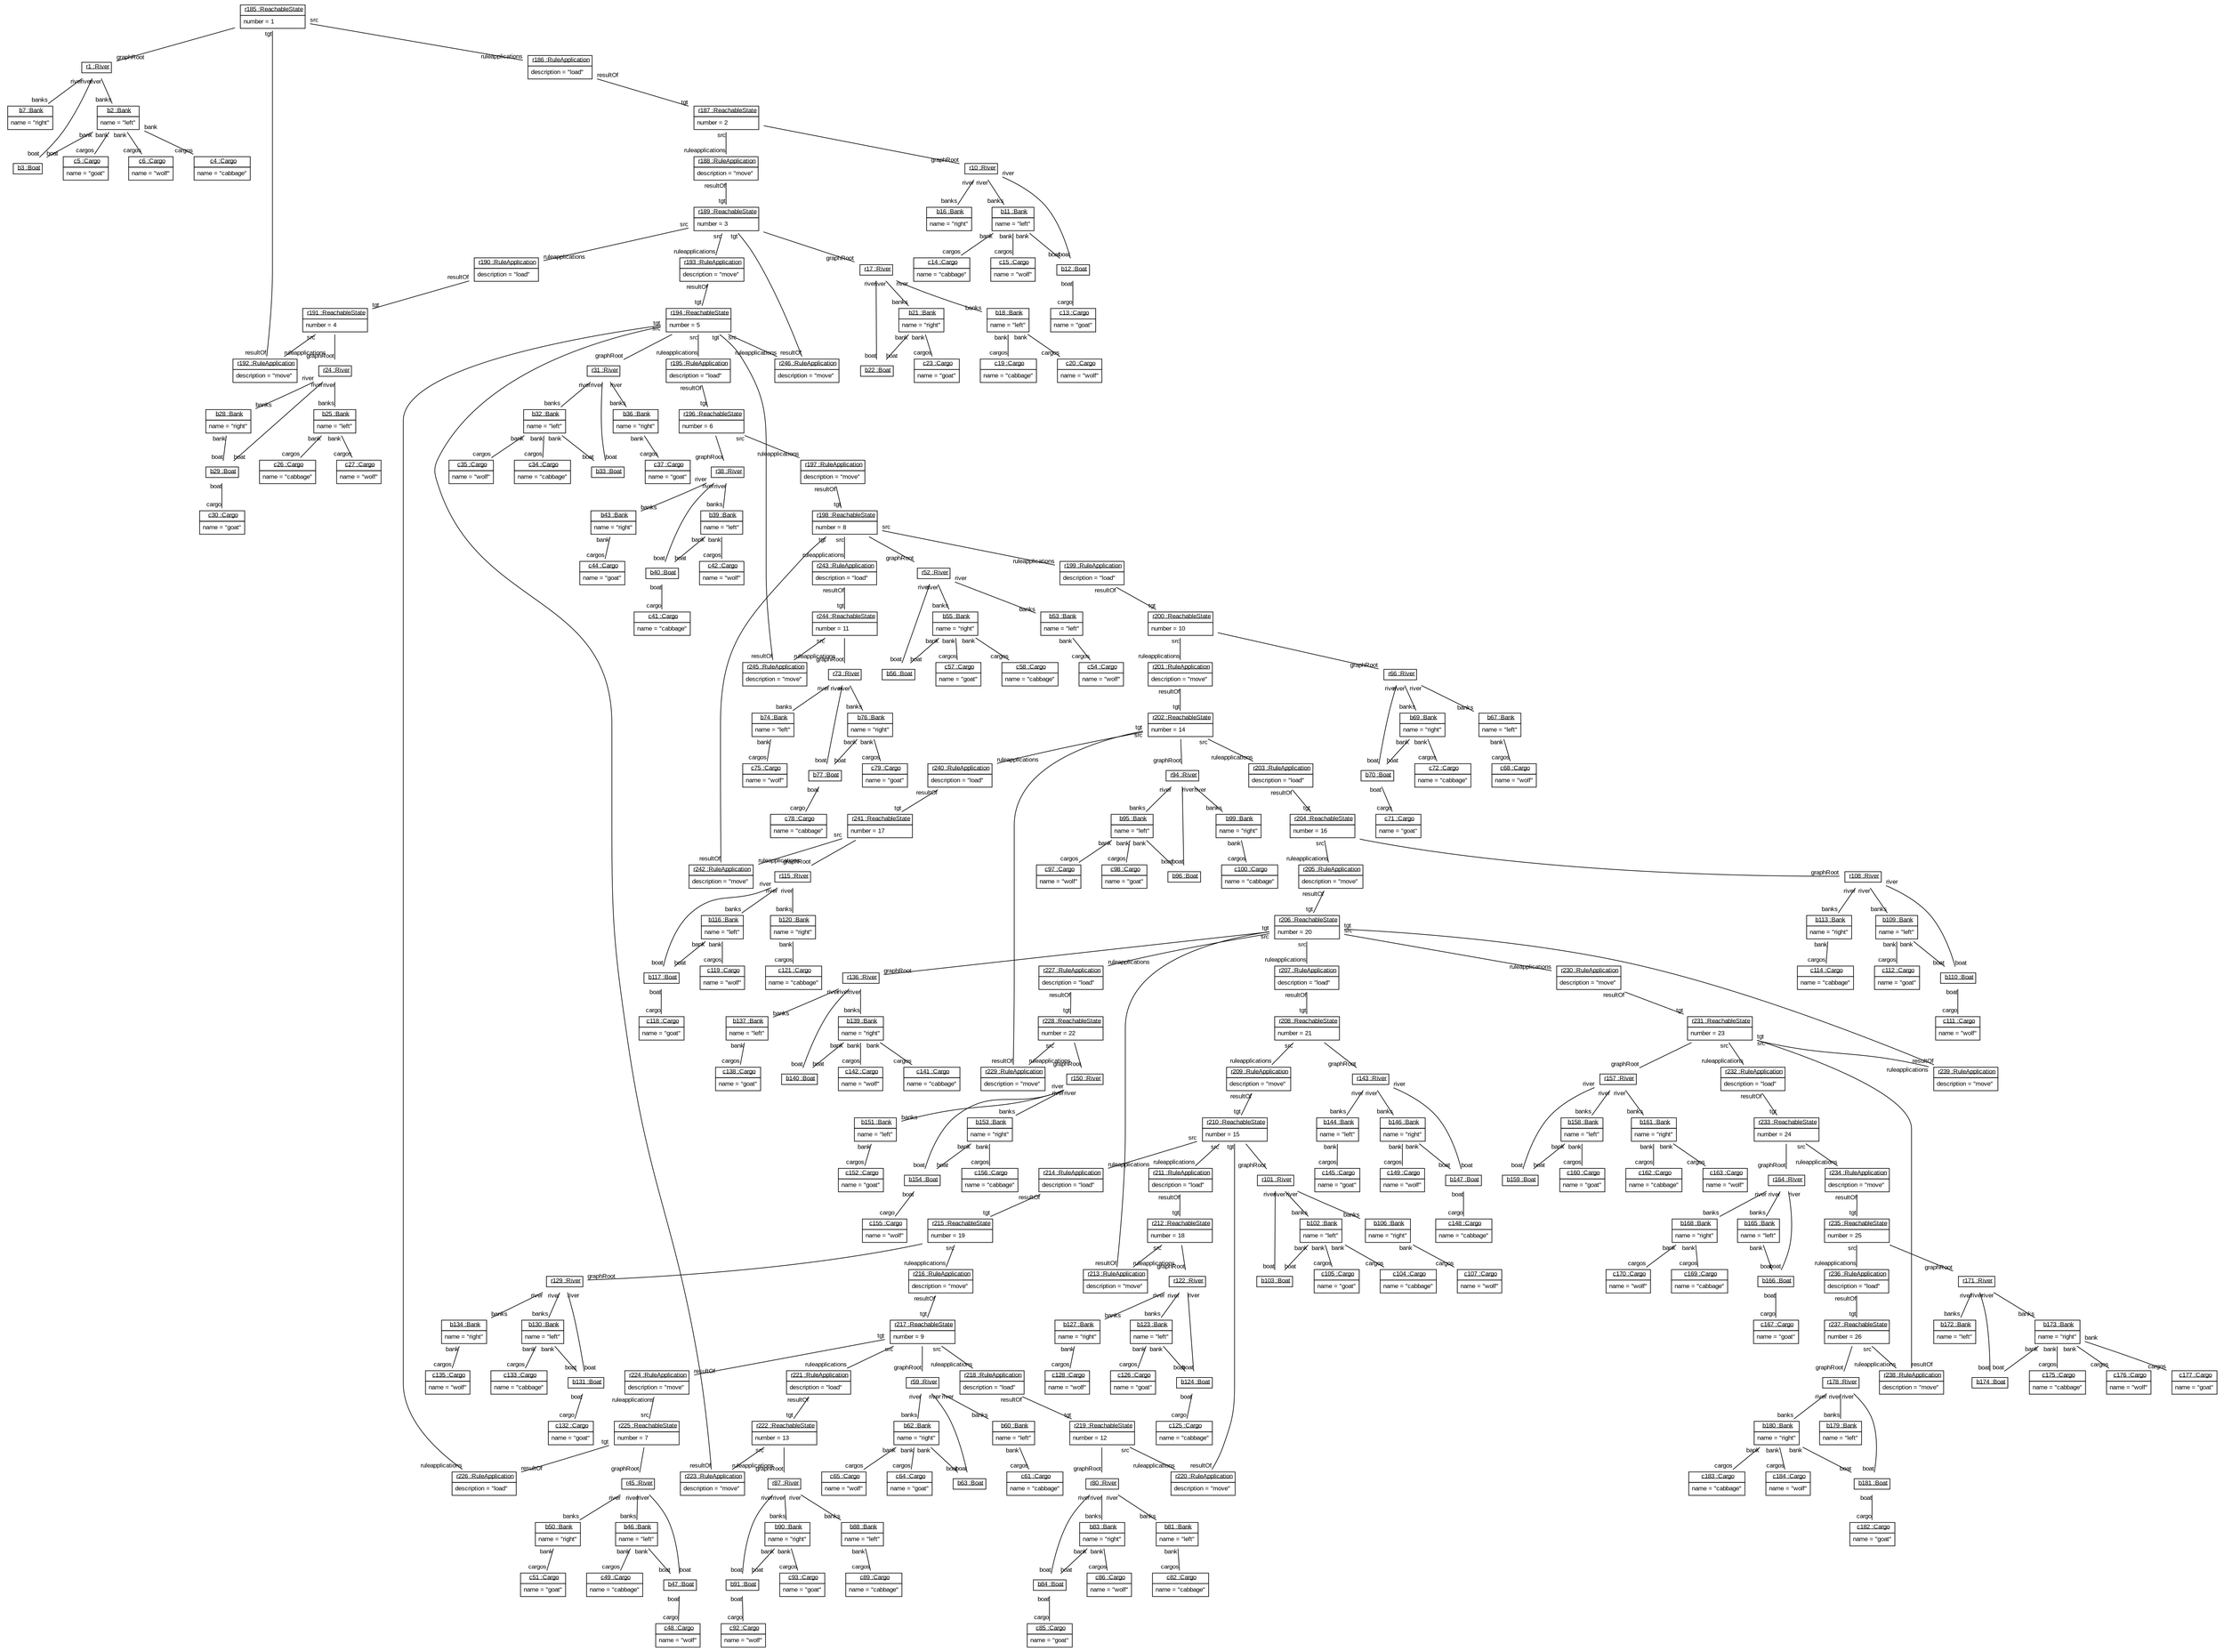 graph ObjectDiagram {
   node [shape = none, fontsize = 10, fontname = "Arial"];
   edge [fontsize = 10, fontname = "Arial"];
   compound=true;

r185 [label=<<table border='0' cellborder='1' cellspacing='0'> <tr> <td href="../../SDMLib/src/org/sdmlib/models/pattern/ReachableState.java"> <u>r185 :ReachableState</u></td></tr><tr><td><table border='0' cellborder='0' cellspacing='0'><tr><td align='left'>number = 1</td></tr></table></td></tr></table>>];
r1 [label=<<table border='0' cellborder='1' cellspacing='0'> <tr> <td href="../test/org/sdmlib/models/patterns/example/ferrmansproblem/River.java"> <u>r1 :River</u></td></tr></table>>];
b2 [label=<<table border='0' cellborder='1' cellspacing='0'> <tr> <td href="../test/org/sdmlib/models/patterns/example/ferrmansproblem/Bank.java"> <u>b2 :Bank</u></td></tr><tr><td><table border='0' cellborder='0' cellspacing='0'><tr><td align='left'>name = "left"</td></tr></table></td></tr></table>>];
b3 [label=<<table border='0' cellborder='1' cellspacing='0'> <tr> <td href="../test/org/sdmlib/models/patterns/example/ferrmansproblem/Boat.java"> <u>b3 :Boat</u></td></tr></table>>];
c4 [label=<<table border='0' cellborder='1' cellspacing='0'> <tr> <td href="../test/org/sdmlib/models/patterns/example/ferrmansproblem/Cargo.java"> <u>c4 :Cargo</u></td></tr><tr><td><table border='0' cellborder='0' cellspacing='0'><tr><td align='left'>name = "cabbage"</td></tr></table></td></tr></table>>];
c5 [label=<<table border='0' cellborder='1' cellspacing='0'> <tr> <td href="../test/org/sdmlib/models/patterns/example/ferrmansproblem/Cargo.java"> <u>c5 :Cargo</u></td></tr><tr><td><table border='0' cellborder='0' cellspacing='0'><tr><td align='left'>name = "goat"</td></tr></table></td></tr></table>>];
c6 [label=<<table border='0' cellborder='1' cellspacing='0'> <tr> <td href="../test/org/sdmlib/models/patterns/example/ferrmansproblem/Cargo.java"> <u>c6 :Cargo</u></td></tr><tr><td><table border='0' cellborder='0' cellspacing='0'><tr><td align='left'>name = "wolf"</td></tr></table></td></tr></table>>];
b7 [label=<<table border='0' cellborder='1' cellspacing='0'> <tr> <td href="../test/org/sdmlib/models/patterns/example/ferrmansproblem/Bank.java"> <u>b7 :Bank</u></td></tr><tr><td><table border='0' cellborder='0' cellspacing='0'><tr><td align='left'>name = "right"</td></tr></table></td></tr></table>>];
r186 [label=<<table border='0' cellborder='1' cellspacing='0'> <tr> <td href="../../SDMLib/src/org/sdmlib/models/pattern/RuleApplication.java"> <u>r186 :RuleApplication</u></td></tr><tr><td><table border='0' cellborder='0' cellspacing='0'><tr><td align='left'>description = "load"</td></tr></table></td></tr></table>>];
r187 [label=<<table border='0' cellborder='1' cellspacing='0'> <tr> <td href="../../SDMLib/src/org/sdmlib/models/pattern/ReachableState.java"> <u>r187 :ReachableState</u></td></tr><tr><td><table border='0' cellborder='0' cellspacing='0'><tr><td align='left'>number = 2</td></tr></table></td></tr></table>>];
r10 [label=<<table border='0' cellborder='1' cellspacing='0'> <tr> <td href="../test/org/sdmlib/models/patterns/example/ferrmansproblem/River.java"> <u>r10 :River</u></td></tr></table>>];
b11 [label=<<table border='0' cellborder='1' cellspacing='0'> <tr> <td href="../test/org/sdmlib/models/patterns/example/ferrmansproblem/Bank.java"> <u>b11 :Bank</u></td></tr><tr><td><table border='0' cellborder='0' cellspacing='0'><tr><td align='left'>name = "left"</td></tr></table></td></tr></table>>];
b12 [label=<<table border='0' cellborder='1' cellspacing='0'> <tr> <td href="../test/org/sdmlib/models/patterns/example/ferrmansproblem/Boat.java"> <u>b12 :Boat</u></td></tr></table>>];
c13 [label=<<table border='0' cellborder='1' cellspacing='0'> <tr> <td href="../test/org/sdmlib/models/patterns/example/ferrmansproblem/Cargo.java"> <u>c13 :Cargo</u></td></tr><tr><td><table border='0' cellborder='0' cellspacing='0'><tr><td align='left'>name = "goat"</td></tr></table></td></tr></table>>];
c14 [label=<<table border='0' cellborder='1' cellspacing='0'> <tr> <td href="../test/org/sdmlib/models/patterns/example/ferrmansproblem/Cargo.java"> <u>c14 :Cargo</u></td></tr><tr><td><table border='0' cellborder='0' cellspacing='0'><tr><td align='left'>name = "cabbage"</td></tr></table></td></tr></table>>];
c15 [label=<<table border='0' cellborder='1' cellspacing='0'> <tr> <td href="../test/org/sdmlib/models/patterns/example/ferrmansproblem/Cargo.java"> <u>c15 :Cargo</u></td></tr><tr><td><table border='0' cellborder='0' cellspacing='0'><tr><td align='left'>name = "wolf"</td></tr></table></td></tr></table>>];
b16 [label=<<table border='0' cellborder='1' cellspacing='0'> <tr> <td href="../test/org/sdmlib/models/patterns/example/ferrmansproblem/Bank.java"> <u>b16 :Bank</u></td></tr><tr><td><table border='0' cellborder='0' cellspacing='0'><tr><td align='left'>name = "right"</td></tr></table></td></tr></table>>];
r188 [label=<<table border='0' cellborder='1' cellspacing='0'> <tr> <td href="../../SDMLib/src/org/sdmlib/models/pattern/RuleApplication.java"> <u>r188 :RuleApplication</u></td></tr><tr><td><table border='0' cellborder='0' cellspacing='0'><tr><td align='left'>description = "move"</td></tr></table></td></tr></table>>];
r189 [label=<<table border='0' cellborder='1' cellspacing='0'> <tr> <td href="../../SDMLib/src/org/sdmlib/models/pattern/ReachableState.java"> <u>r189 :ReachableState</u></td></tr><tr><td><table border='0' cellborder='0' cellspacing='0'><tr><td align='left'>number = 3</td></tr></table></td></tr></table>>];
r17 [label=<<table border='0' cellborder='1' cellspacing='0'> <tr> <td href="../test/org/sdmlib/models/patterns/example/ferrmansproblem/River.java"> <u>r17 :River</u></td></tr></table>>];
b18 [label=<<table border='0' cellborder='1' cellspacing='0'> <tr> <td href="../test/org/sdmlib/models/patterns/example/ferrmansproblem/Bank.java"> <u>b18 :Bank</u></td></tr><tr><td><table border='0' cellborder='0' cellspacing='0'><tr><td align='left'>name = "left"</td></tr></table></td></tr></table>>];
c19 [label=<<table border='0' cellborder='1' cellspacing='0'> <tr> <td href="../test/org/sdmlib/models/patterns/example/ferrmansproblem/Cargo.java"> <u>c19 :Cargo</u></td></tr><tr><td><table border='0' cellborder='0' cellspacing='0'><tr><td align='left'>name = "cabbage"</td></tr></table></td></tr></table>>];
c20 [label=<<table border='0' cellborder='1' cellspacing='0'> <tr> <td href="../test/org/sdmlib/models/patterns/example/ferrmansproblem/Cargo.java"> <u>c20 :Cargo</u></td></tr><tr><td><table border='0' cellborder='0' cellspacing='0'><tr><td align='left'>name = "wolf"</td></tr></table></td></tr></table>>];
b21 [label=<<table border='0' cellborder='1' cellspacing='0'> <tr> <td href="../test/org/sdmlib/models/patterns/example/ferrmansproblem/Bank.java"> <u>b21 :Bank</u></td></tr><tr><td><table border='0' cellborder='0' cellspacing='0'><tr><td align='left'>name = "right"</td></tr></table></td></tr></table>>];
b22 [label=<<table border='0' cellborder='1' cellspacing='0'> <tr> <td href="../test/org/sdmlib/models/patterns/example/ferrmansproblem/Boat.java"> <u>b22 :Boat</u></td></tr></table>>];
c23 [label=<<table border='0' cellborder='1' cellspacing='0'> <tr> <td href="../test/org/sdmlib/models/patterns/example/ferrmansproblem/Cargo.java"> <u>c23 :Cargo</u></td></tr><tr><td><table border='0' cellborder='0' cellspacing='0'><tr><td align='left'>name = "goat"</td></tr></table></td></tr></table>>];
r190 [label=<<table border='0' cellborder='1' cellspacing='0'> <tr> <td href="../../SDMLib/src/org/sdmlib/models/pattern/RuleApplication.java"> <u>r190 :RuleApplication</u></td></tr><tr><td><table border='0' cellborder='0' cellspacing='0'><tr><td align='left'>description = "load"</td></tr></table></td></tr></table>>];
r191 [label=<<table border='0' cellborder='1' cellspacing='0'> <tr> <td href="../../SDMLib/src/org/sdmlib/models/pattern/ReachableState.java"> <u>r191 :ReachableState</u></td></tr><tr><td><table border='0' cellborder='0' cellspacing='0'><tr><td align='left'>number = 4</td></tr></table></td></tr></table>>];
r24 [label=<<table border='0' cellborder='1' cellspacing='0'> <tr> <td href="../test/org/sdmlib/models/patterns/example/ferrmansproblem/River.java"> <u>r24 :River</u></td></tr></table>>];
b25 [label=<<table border='0' cellborder='1' cellspacing='0'> <tr> <td href="../test/org/sdmlib/models/patterns/example/ferrmansproblem/Bank.java"> <u>b25 :Bank</u></td></tr><tr><td><table border='0' cellborder='0' cellspacing='0'><tr><td align='left'>name = "left"</td></tr></table></td></tr></table>>];
c26 [label=<<table border='0' cellborder='1' cellspacing='0'> <tr> <td href="../test/org/sdmlib/models/patterns/example/ferrmansproblem/Cargo.java"> <u>c26 :Cargo</u></td></tr><tr><td><table border='0' cellborder='0' cellspacing='0'><tr><td align='left'>name = "cabbage"</td></tr></table></td></tr></table>>];
c27 [label=<<table border='0' cellborder='1' cellspacing='0'> <tr> <td href="../test/org/sdmlib/models/patterns/example/ferrmansproblem/Cargo.java"> <u>c27 :Cargo</u></td></tr><tr><td><table border='0' cellborder='0' cellspacing='0'><tr><td align='left'>name = "wolf"</td></tr></table></td></tr></table>>];
b28 [label=<<table border='0' cellborder='1' cellspacing='0'> <tr> <td href="../test/org/sdmlib/models/patterns/example/ferrmansproblem/Bank.java"> <u>b28 :Bank</u></td></tr><tr><td><table border='0' cellborder='0' cellspacing='0'><tr><td align='left'>name = "right"</td></tr></table></td></tr></table>>];
b29 [label=<<table border='0' cellborder='1' cellspacing='0'> <tr> <td href="../test/org/sdmlib/models/patterns/example/ferrmansproblem/Boat.java"> <u>b29 :Boat</u></td></tr></table>>];
c30 [label=<<table border='0' cellborder='1' cellspacing='0'> <tr> <td href="../test/org/sdmlib/models/patterns/example/ferrmansproblem/Cargo.java"> <u>c30 :Cargo</u></td></tr><tr><td><table border='0' cellborder='0' cellspacing='0'><tr><td align='left'>name = "goat"</td></tr></table></td></tr></table>>];
r192 [label=<<table border='0' cellborder='1' cellspacing='0'> <tr> <td href="../../SDMLib/src/org/sdmlib/models/pattern/RuleApplication.java"> <u>r192 :RuleApplication</u></td></tr><tr><td><table border='0' cellborder='0' cellspacing='0'><tr><td align='left'>description = "move"</td></tr></table></td></tr></table>>];
r193 [label=<<table border='0' cellborder='1' cellspacing='0'> <tr> <td href="../../SDMLib/src/org/sdmlib/models/pattern/RuleApplication.java"> <u>r193 :RuleApplication</u></td></tr><tr><td><table border='0' cellborder='0' cellspacing='0'><tr><td align='left'>description = "move"</td></tr></table></td></tr></table>>];
r194 [label=<<table border='0' cellborder='1' cellspacing='0'> <tr> <td href="../../SDMLib/src/org/sdmlib/models/pattern/ReachableState.java"> <u>r194 :ReachableState</u></td></tr><tr><td><table border='0' cellborder='0' cellspacing='0'><tr><td align='left'>number = 5</td></tr></table></td></tr></table>>];
r31 [label=<<table border='0' cellborder='1' cellspacing='0'> <tr> <td href="../test/org/sdmlib/models/patterns/example/ferrmansproblem/River.java"> <u>r31 :River</u></td></tr></table>>];
b32 [label=<<table border='0' cellborder='1' cellspacing='0'> <tr> <td href="../test/org/sdmlib/models/patterns/example/ferrmansproblem/Bank.java"> <u>b32 :Bank</u></td></tr><tr><td><table border='0' cellborder='0' cellspacing='0'><tr><td align='left'>name = "left"</td></tr></table></td></tr></table>>];
b33 [label=<<table border='0' cellborder='1' cellspacing='0'> <tr> <td href="../test/org/sdmlib/models/patterns/example/ferrmansproblem/Boat.java"> <u>b33 :Boat</u></td></tr></table>>];
c34 [label=<<table border='0' cellborder='1' cellspacing='0'> <tr> <td href="../test/org/sdmlib/models/patterns/example/ferrmansproblem/Cargo.java"> <u>c34 :Cargo</u></td></tr><tr><td><table border='0' cellborder='0' cellspacing='0'><tr><td align='left'>name = "cabbage"</td></tr></table></td></tr></table>>];
c35 [label=<<table border='0' cellborder='1' cellspacing='0'> <tr> <td href="../test/org/sdmlib/models/patterns/example/ferrmansproblem/Cargo.java"> <u>c35 :Cargo</u></td></tr><tr><td><table border='0' cellborder='0' cellspacing='0'><tr><td align='left'>name = "wolf"</td></tr></table></td></tr></table>>];
b36 [label=<<table border='0' cellborder='1' cellspacing='0'> <tr> <td href="../test/org/sdmlib/models/patterns/example/ferrmansproblem/Bank.java"> <u>b36 :Bank</u></td></tr><tr><td><table border='0' cellborder='0' cellspacing='0'><tr><td align='left'>name = "right"</td></tr></table></td></tr></table>>];
c37 [label=<<table border='0' cellborder='1' cellspacing='0'> <tr> <td href="../test/org/sdmlib/models/patterns/example/ferrmansproblem/Cargo.java"> <u>c37 :Cargo</u></td></tr><tr><td><table border='0' cellborder='0' cellspacing='0'><tr><td align='left'>name = "goat"</td></tr></table></td></tr></table>>];
r195 [label=<<table border='0' cellborder='1' cellspacing='0'> <tr> <td href="../../SDMLib/src/org/sdmlib/models/pattern/RuleApplication.java"> <u>r195 :RuleApplication</u></td></tr><tr><td><table border='0' cellborder='0' cellspacing='0'><tr><td align='left'>description = "load"</td></tr></table></td></tr></table>>];
r196 [label=<<table border='0' cellborder='1' cellspacing='0'> <tr> <td href="../../SDMLib/src/org/sdmlib/models/pattern/ReachableState.java"> <u>r196 :ReachableState</u></td></tr><tr><td><table border='0' cellborder='0' cellspacing='0'><tr><td align='left'>number = 6</td></tr></table></td></tr></table>>];
r38 [label=<<table border='0' cellborder='1' cellspacing='0'> <tr> <td href="../test/org/sdmlib/models/patterns/example/ferrmansproblem/River.java"> <u>r38 :River</u></td></tr></table>>];
b39 [label=<<table border='0' cellborder='1' cellspacing='0'> <tr> <td href="../test/org/sdmlib/models/patterns/example/ferrmansproblem/Bank.java"> <u>b39 :Bank</u></td></tr><tr><td><table border='0' cellborder='0' cellspacing='0'><tr><td align='left'>name = "left"</td></tr></table></td></tr></table>>];
b40 [label=<<table border='0' cellborder='1' cellspacing='0'> <tr> <td href="../test/org/sdmlib/models/patterns/example/ferrmansproblem/Boat.java"> <u>b40 :Boat</u></td></tr></table>>];
c41 [label=<<table border='0' cellborder='1' cellspacing='0'> <tr> <td href="../test/org/sdmlib/models/patterns/example/ferrmansproblem/Cargo.java"> <u>c41 :Cargo</u></td></tr><tr><td><table border='0' cellborder='0' cellspacing='0'><tr><td align='left'>name = "cabbage"</td></tr></table></td></tr></table>>];
c42 [label=<<table border='0' cellborder='1' cellspacing='0'> <tr> <td href="../test/org/sdmlib/models/patterns/example/ferrmansproblem/Cargo.java"> <u>c42 :Cargo</u></td></tr><tr><td><table border='0' cellborder='0' cellspacing='0'><tr><td align='left'>name = "wolf"</td></tr></table></td></tr></table>>];
b43 [label=<<table border='0' cellborder='1' cellspacing='0'> <tr> <td href="../test/org/sdmlib/models/patterns/example/ferrmansproblem/Bank.java"> <u>b43 :Bank</u></td></tr><tr><td><table border='0' cellborder='0' cellspacing='0'><tr><td align='left'>name = "right"</td></tr></table></td></tr></table>>];
c44 [label=<<table border='0' cellborder='1' cellspacing='0'> <tr> <td href="../test/org/sdmlib/models/patterns/example/ferrmansproblem/Cargo.java"> <u>c44 :Cargo</u></td></tr><tr><td><table border='0' cellborder='0' cellspacing='0'><tr><td align='left'>name = "goat"</td></tr></table></td></tr></table>>];
r197 [label=<<table border='0' cellborder='1' cellspacing='0'> <tr> <td href="../../SDMLib/src/org/sdmlib/models/pattern/RuleApplication.java"> <u>r197 :RuleApplication</u></td></tr><tr><td><table border='0' cellborder='0' cellspacing='0'><tr><td align='left'>description = "move"</td></tr></table></td></tr></table>>];
r198 [label=<<table border='0' cellborder='1' cellspacing='0'> <tr> <td href="../../SDMLib/src/org/sdmlib/models/pattern/ReachableState.java"> <u>r198 :ReachableState</u></td></tr><tr><td><table border='0' cellborder='0' cellspacing='0'><tr><td align='left'>number = 8</td></tr></table></td></tr></table>>];
r52 [label=<<table border='0' cellborder='1' cellspacing='0'> <tr> <td href="../test/org/sdmlib/models/patterns/example/ferrmansproblem/River.java"> <u>r52 :River</u></td></tr></table>>];
b53 [label=<<table border='0' cellborder='1' cellspacing='0'> <tr> <td href="../test/org/sdmlib/models/patterns/example/ferrmansproblem/Bank.java"> <u>b53 :Bank</u></td></tr><tr><td><table border='0' cellborder='0' cellspacing='0'><tr><td align='left'>name = "left"</td></tr></table></td></tr></table>>];
c54 [label=<<table border='0' cellborder='1' cellspacing='0'> <tr> <td href="../test/org/sdmlib/models/patterns/example/ferrmansproblem/Cargo.java"> <u>c54 :Cargo</u></td></tr><tr><td><table border='0' cellborder='0' cellspacing='0'><tr><td align='left'>name = "wolf"</td></tr></table></td></tr></table>>];
b55 [label=<<table border='0' cellborder='1' cellspacing='0'> <tr> <td href="../test/org/sdmlib/models/patterns/example/ferrmansproblem/Bank.java"> <u>b55 :Bank</u></td></tr><tr><td><table border='0' cellborder='0' cellspacing='0'><tr><td align='left'>name = "right"</td></tr></table></td></tr></table>>];
b56 [label=<<table border='0' cellborder='1' cellspacing='0'> <tr> <td href="../test/org/sdmlib/models/patterns/example/ferrmansproblem/Boat.java"> <u>b56 :Boat</u></td></tr></table>>];
c57 [label=<<table border='0' cellborder='1' cellspacing='0'> <tr> <td href="../test/org/sdmlib/models/patterns/example/ferrmansproblem/Cargo.java"> <u>c57 :Cargo</u></td></tr><tr><td><table border='0' cellborder='0' cellspacing='0'><tr><td align='left'>name = "goat"</td></tr></table></td></tr></table>>];
c58 [label=<<table border='0' cellborder='1' cellspacing='0'> <tr> <td href="../test/org/sdmlib/models/patterns/example/ferrmansproblem/Cargo.java"> <u>c58 :Cargo</u></td></tr><tr><td><table border='0' cellborder='0' cellspacing='0'><tr><td align='left'>name = "cabbage"</td></tr></table></td></tr></table>>];
r199 [label=<<table border='0' cellborder='1' cellspacing='0'> <tr> <td href="../../SDMLib/src/org/sdmlib/models/pattern/RuleApplication.java"> <u>r199 :RuleApplication</u></td></tr><tr><td><table border='0' cellborder='0' cellspacing='0'><tr><td align='left'>description = "load"</td></tr></table></td></tr></table>>];
r200 [label=<<table border='0' cellborder='1' cellspacing='0'> <tr> <td href="../../SDMLib/src/org/sdmlib/models/pattern/ReachableState.java"> <u>r200 :ReachableState</u></td></tr><tr><td><table border='0' cellborder='0' cellspacing='0'><tr><td align='left'>number = 10</td></tr></table></td></tr></table>>];
r66 [label=<<table border='0' cellborder='1' cellspacing='0'> <tr> <td href="../test/org/sdmlib/models/patterns/example/ferrmansproblem/River.java"> <u>r66 :River</u></td></tr></table>>];
b67 [label=<<table border='0' cellborder='1' cellspacing='0'> <tr> <td href="../test/org/sdmlib/models/patterns/example/ferrmansproblem/Bank.java"> <u>b67 :Bank</u></td></tr><tr><td><table border='0' cellborder='0' cellspacing='0'><tr><td align='left'>name = "left"</td></tr></table></td></tr></table>>];
c68 [label=<<table border='0' cellborder='1' cellspacing='0'> <tr> <td href="../test/org/sdmlib/models/patterns/example/ferrmansproblem/Cargo.java"> <u>c68 :Cargo</u></td></tr><tr><td><table border='0' cellborder='0' cellspacing='0'><tr><td align='left'>name = "wolf"</td></tr></table></td></tr></table>>];
b69 [label=<<table border='0' cellborder='1' cellspacing='0'> <tr> <td href="../test/org/sdmlib/models/patterns/example/ferrmansproblem/Bank.java"> <u>b69 :Bank</u></td></tr><tr><td><table border='0' cellborder='0' cellspacing='0'><tr><td align='left'>name = "right"</td></tr></table></td></tr></table>>];
b70 [label=<<table border='0' cellborder='1' cellspacing='0'> <tr> <td href="../test/org/sdmlib/models/patterns/example/ferrmansproblem/Boat.java"> <u>b70 :Boat</u></td></tr></table>>];
c71 [label=<<table border='0' cellborder='1' cellspacing='0'> <tr> <td href="../test/org/sdmlib/models/patterns/example/ferrmansproblem/Cargo.java"> <u>c71 :Cargo</u></td></tr><tr><td><table border='0' cellborder='0' cellspacing='0'><tr><td align='left'>name = "goat"</td></tr></table></td></tr></table>>];
c72 [label=<<table border='0' cellborder='1' cellspacing='0'> <tr> <td href="../test/org/sdmlib/models/patterns/example/ferrmansproblem/Cargo.java"> <u>c72 :Cargo</u></td></tr><tr><td><table border='0' cellborder='0' cellspacing='0'><tr><td align='left'>name = "cabbage"</td></tr></table></td></tr></table>>];
r201 [label=<<table border='0' cellborder='1' cellspacing='0'> <tr> <td href="../../SDMLib/src/org/sdmlib/models/pattern/RuleApplication.java"> <u>r201 :RuleApplication</u></td></tr><tr><td><table border='0' cellborder='0' cellspacing='0'><tr><td align='left'>description = "move"</td></tr></table></td></tr></table>>];
r202 [label=<<table border='0' cellborder='1' cellspacing='0'> <tr> <td href="../../SDMLib/src/org/sdmlib/models/pattern/ReachableState.java"> <u>r202 :ReachableState</u></td></tr><tr><td><table border='0' cellborder='0' cellspacing='0'><tr><td align='left'>number = 14</td></tr></table></td></tr></table>>];
r94 [label=<<table border='0' cellborder='1' cellspacing='0'> <tr> <td href="../test/org/sdmlib/models/patterns/example/ferrmansproblem/River.java"> <u>r94 :River</u></td></tr></table>>];
b95 [label=<<table border='0' cellborder='1' cellspacing='0'> <tr> <td href="../test/org/sdmlib/models/patterns/example/ferrmansproblem/Bank.java"> <u>b95 :Bank</u></td></tr><tr><td><table border='0' cellborder='0' cellspacing='0'><tr><td align='left'>name = "left"</td></tr></table></td></tr></table>>];
b96 [label=<<table border='0' cellborder='1' cellspacing='0'> <tr> <td href="../test/org/sdmlib/models/patterns/example/ferrmansproblem/Boat.java"> <u>b96 :Boat</u></td></tr></table>>];
c97 [label=<<table border='0' cellborder='1' cellspacing='0'> <tr> <td href="../test/org/sdmlib/models/patterns/example/ferrmansproblem/Cargo.java"> <u>c97 :Cargo</u></td></tr><tr><td><table border='0' cellborder='0' cellspacing='0'><tr><td align='left'>name = "wolf"</td></tr></table></td></tr></table>>];
c98 [label=<<table border='0' cellborder='1' cellspacing='0'> <tr> <td href="../test/org/sdmlib/models/patterns/example/ferrmansproblem/Cargo.java"> <u>c98 :Cargo</u></td></tr><tr><td><table border='0' cellborder='0' cellspacing='0'><tr><td align='left'>name = "goat"</td></tr></table></td></tr></table>>];
b99 [label=<<table border='0' cellborder='1' cellspacing='0'> <tr> <td href="../test/org/sdmlib/models/patterns/example/ferrmansproblem/Bank.java"> <u>b99 :Bank</u></td></tr><tr><td><table border='0' cellborder='0' cellspacing='0'><tr><td align='left'>name = "right"</td></tr></table></td></tr></table>>];
c100 [label=<<table border='0' cellborder='1' cellspacing='0'> <tr> <td href="../test/org/sdmlib/models/patterns/example/ferrmansproblem/Cargo.java"> <u>c100 :Cargo</u></td></tr><tr><td><table border='0' cellborder='0' cellspacing='0'><tr><td align='left'>name = "cabbage"</td></tr></table></td></tr></table>>];
r203 [label=<<table border='0' cellborder='1' cellspacing='0'> <tr> <td href="../../SDMLib/src/org/sdmlib/models/pattern/RuleApplication.java"> <u>r203 :RuleApplication</u></td></tr><tr><td><table border='0' cellborder='0' cellspacing='0'><tr><td align='left'>description = "load"</td></tr></table></td></tr></table>>];
r204 [label=<<table border='0' cellborder='1' cellspacing='0'> <tr> <td href="../../SDMLib/src/org/sdmlib/models/pattern/ReachableState.java"> <u>r204 :ReachableState</u></td></tr><tr><td><table border='0' cellborder='0' cellspacing='0'><tr><td align='left'>number = 16</td></tr></table></td></tr></table>>];
r108 [label=<<table border='0' cellborder='1' cellspacing='0'> <tr> <td href="../test/org/sdmlib/models/patterns/example/ferrmansproblem/River.java"> <u>r108 :River</u></td></tr></table>>];
b109 [label=<<table border='0' cellborder='1' cellspacing='0'> <tr> <td href="../test/org/sdmlib/models/patterns/example/ferrmansproblem/Bank.java"> <u>b109 :Bank</u></td></tr><tr><td><table border='0' cellborder='0' cellspacing='0'><tr><td align='left'>name = "left"</td></tr></table></td></tr></table>>];
b110 [label=<<table border='0' cellborder='1' cellspacing='0'> <tr> <td href="../test/org/sdmlib/models/patterns/example/ferrmansproblem/Boat.java"> <u>b110 :Boat</u></td></tr></table>>];
c111 [label=<<table border='0' cellborder='1' cellspacing='0'> <tr> <td href="../test/org/sdmlib/models/patterns/example/ferrmansproblem/Cargo.java"> <u>c111 :Cargo</u></td></tr><tr><td><table border='0' cellborder='0' cellspacing='0'><tr><td align='left'>name = "wolf"</td></tr></table></td></tr></table>>];
c112 [label=<<table border='0' cellborder='1' cellspacing='0'> <tr> <td href="../test/org/sdmlib/models/patterns/example/ferrmansproblem/Cargo.java"> <u>c112 :Cargo</u></td></tr><tr><td><table border='0' cellborder='0' cellspacing='0'><tr><td align='left'>name = "goat"</td></tr></table></td></tr></table>>];
b113 [label=<<table border='0' cellborder='1' cellspacing='0'> <tr> <td href="../test/org/sdmlib/models/patterns/example/ferrmansproblem/Bank.java"> <u>b113 :Bank</u></td></tr><tr><td><table border='0' cellborder='0' cellspacing='0'><tr><td align='left'>name = "right"</td></tr></table></td></tr></table>>];
c114 [label=<<table border='0' cellborder='1' cellspacing='0'> <tr> <td href="../test/org/sdmlib/models/patterns/example/ferrmansproblem/Cargo.java"> <u>c114 :Cargo</u></td></tr><tr><td><table border='0' cellborder='0' cellspacing='0'><tr><td align='left'>name = "cabbage"</td></tr></table></td></tr></table>>];
r205 [label=<<table border='0' cellborder='1' cellspacing='0'> <tr> <td href="../../SDMLib/src/org/sdmlib/models/pattern/RuleApplication.java"> <u>r205 :RuleApplication</u></td></tr><tr><td><table border='0' cellborder='0' cellspacing='0'><tr><td align='left'>description = "move"</td></tr></table></td></tr></table>>];
r206 [label=<<table border='0' cellborder='1' cellspacing='0'> <tr> <td href="../../SDMLib/src/org/sdmlib/models/pattern/ReachableState.java"> <u>r206 :ReachableState</u></td></tr><tr><td><table border='0' cellborder='0' cellspacing='0'><tr><td align='left'>number = 20</td></tr></table></td></tr></table>>];
r136 [label=<<table border='0' cellborder='1' cellspacing='0'> <tr> <td href="../test/org/sdmlib/models/patterns/example/ferrmansproblem/River.java"> <u>r136 :River</u></td></tr></table>>];
b137 [label=<<table border='0' cellborder='1' cellspacing='0'> <tr> <td href="../test/org/sdmlib/models/patterns/example/ferrmansproblem/Bank.java"> <u>b137 :Bank</u></td></tr><tr><td><table border='0' cellborder='0' cellspacing='0'><tr><td align='left'>name = "left"</td></tr></table></td></tr></table>>];
c138 [label=<<table border='0' cellborder='1' cellspacing='0'> <tr> <td href="../test/org/sdmlib/models/patterns/example/ferrmansproblem/Cargo.java"> <u>c138 :Cargo</u></td></tr><tr><td><table border='0' cellborder='0' cellspacing='0'><tr><td align='left'>name = "goat"</td></tr></table></td></tr></table>>];
b139 [label=<<table border='0' cellborder='1' cellspacing='0'> <tr> <td href="../test/org/sdmlib/models/patterns/example/ferrmansproblem/Bank.java"> <u>b139 :Bank</u></td></tr><tr><td><table border='0' cellborder='0' cellspacing='0'><tr><td align='left'>name = "right"</td></tr></table></td></tr></table>>];
b140 [label=<<table border='0' cellborder='1' cellspacing='0'> <tr> <td href="../test/org/sdmlib/models/patterns/example/ferrmansproblem/Boat.java"> <u>b140 :Boat</u></td></tr></table>>];
c141 [label=<<table border='0' cellborder='1' cellspacing='0'> <tr> <td href="../test/org/sdmlib/models/patterns/example/ferrmansproblem/Cargo.java"> <u>c141 :Cargo</u></td></tr><tr><td><table border='0' cellborder='0' cellspacing='0'><tr><td align='left'>name = "cabbage"</td></tr></table></td></tr></table>>];
c142 [label=<<table border='0' cellborder='1' cellspacing='0'> <tr> <td href="../test/org/sdmlib/models/patterns/example/ferrmansproblem/Cargo.java"> <u>c142 :Cargo</u></td></tr><tr><td><table border='0' cellborder='0' cellspacing='0'><tr><td align='left'>name = "wolf"</td></tr></table></td></tr></table>>];
r207 [label=<<table border='0' cellborder='1' cellspacing='0'> <tr> <td href="../../SDMLib/src/org/sdmlib/models/pattern/RuleApplication.java"> <u>r207 :RuleApplication</u></td></tr><tr><td><table border='0' cellborder='0' cellspacing='0'><tr><td align='left'>description = "load"</td></tr></table></td></tr></table>>];
r208 [label=<<table border='0' cellborder='1' cellspacing='0'> <tr> <td href="../../SDMLib/src/org/sdmlib/models/pattern/ReachableState.java"> <u>r208 :ReachableState</u></td></tr><tr><td><table border='0' cellborder='0' cellspacing='0'><tr><td align='left'>number = 21</td></tr></table></td></tr></table>>];
r143 [label=<<table border='0' cellborder='1' cellspacing='0'> <tr> <td href="../test/org/sdmlib/models/patterns/example/ferrmansproblem/River.java"> <u>r143 :River</u></td></tr></table>>];
b144 [label=<<table border='0' cellborder='1' cellspacing='0'> <tr> <td href="../test/org/sdmlib/models/patterns/example/ferrmansproblem/Bank.java"> <u>b144 :Bank</u></td></tr><tr><td><table border='0' cellborder='0' cellspacing='0'><tr><td align='left'>name = "left"</td></tr></table></td></tr></table>>];
c145 [label=<<table border='0' cellborder='1' cellspacing='0'> <tr> <td href="../test/org/sdmlib/models/patterns/example/ferrmansproblem/Cargo.java"> <u>c145 :Cargo</u></td></tr><tr><td><table border='0' cellborder='0' cellspacing='0'><tr><td align='left'>name = "goat"</td></tr></table></td></tr></table>>];
b146 [label=<<table border='0' cellborder='1' cellspacing='0'> <tr> <td href="../test/org/sdmlib/models/patterns/example/ferrmansproblem/Bank.java"> <u>b146 :Bank</u></td></tr><tr><td><table border='0' cellborder='0' cellspacing='0'><tr><td align='left'>name = "right"</td></tr></table></td></tr></table>>];
b147 [label=<<table border='0' cellborder='1' cellspacing='0'> <tr> <td href="../test/org/sdmlib/models/patterns/example/ferrmansproblem/Boat.java"> <u>b147 :Boat</u></td></tr></table>>];
c148 [label=<<table border='0' cellborder='1' cellspacing='0'> <tr> <td href="../test/org/sdmlib/models/patterns/example/ferrmansproblem/Cargo.java"> <u>c148 :Cargo</u></td></tr><tr><td><table border='0' cellborder='0' cellspacing='0'><tr><td align='left'>name = "cabbage"</td></tr></table></td></tr></table>>];
c149 [label=<<table border='0' cellborder='1' cellspacing='0'> <tr> <td href="../test/org/sdmlib/models/patterns/example/ferrmansproblem/Cargo.java"> <u>c149 :Cargo</u></td></tr><tr><td><table border='0' cellborder='0' cellspacing='0'><tr><td align='left'>name = "wolf"</td></tr></table></td></tr></table>>];
r209 [label=<<table border='0' cellborder='1' cellspacing='0'> <tr> <td href="../../SDMLib/src/org/sdmlib/models/pattern/RuleApplication.java"> <u>r209 :RuleApplication</u></td></tr><tr><td><table border='0' cellborder='0' cellspacing='0'><tr><td align='left'>description = "move"</td></tr></table></td></tr></table>>];
r210 [label=<<table border='0' cellborder='1' cellspacing='0'> <tr> <td href="../../SDMLib/src/org/sdmlib/models/pattern/ReachableState.java"> <u>r210 :ReachableState</u></td></tr><tr><td><table border='0' cellborder='0' cellspacing='0'><tr><td align='left'>number = 15</td></tr></table></td></tr></table>>];
r101 [label=<<table border='0' cellborder='1' cellspacing='0'> <tr> <td href="../test/org/sdmlib/models/patterns/example/ferrmansproblem/River.java"> <u>r101 :River</u></td></tr></table>>];
b102 [label=<<table border='0' cellborder='1' cellspacing='0'> <tr> <td href="../test/org/sdmlib/models/patterns/example/ferrmansproblem/Bank.java"> <u>b102 :Bank</u></td></tr><tr><td><table border='0' cellborder='0' cellspacing='0'><tr><td align='left'>name = "left"</td></tr></table></td></tr></table>>];
b103 [label=<<table border='0' cellborder='1' cellspacing='0'> <tr> <td href="../test/org/sdmlib/models/patterns/example/ferrmansproblem/Boat.java"> <u>b103 :Boat</u></td></tr></table>>];
c104 [label=<<table border='0' cellborder='1' cellspacing='0'> <tr> <td href="../test/org/sdmlib/models/patterns/example/ferrmansproblem/Cargo.java"> <u>c104 :Cargo</u></td></tr><tr><td><table border='0' cellborder='0' cellspacing='0'><tr><td align='left'>name = "cabbage"</td></tr></table></td></tr></table>>];
c105 [label=<<table border='0' cellborder='1' cellspacing='0'> <tr> <td href="../test/org/sdmlib/models/patterns/example/ferrmansproblem/Cargo.java"> <u>c105 :Cargo</u></td></tr><tr><td><table border='0' cellborder='0' cellspacing='0'><tr><td align='left'>name = "goat"</td></tr></table></td></tr></table>>];
b106 [label=<<table border='0' cellborder='1' cellspacing='0'> <tr> <td href="../test/org/sdmlib/models/patterns/example/ferrmansproblem/Bank.java"> <u>b106 :Bank</u></td></tr><tr><td><table border='0' cellborder='0' cellspacing='0'><tr><td align='left'>name = "right"</td></tr></table></td></tr></table>>];
c107 [label=<<table border='0' cellborder='1' cellspacing='0'> <tr> <td href="../test/org/sdmlib/models/patterns/example/ferrmansproblem/Cargo.java"> <u>c107 :Cargo</u></td></tr><tr><td><table border='0' cellborder='0' cellspacing='0'><tr><td align='left'>name = "wolf"</td></tr></table></td></tr></table>>];
r211 [label=<<table border='0' cellborder='1' cellspacing='0'> <tr> <td href="../../SDMLib/src/org/sdmlib/models/pattern/RuleApplication.java"> <u>r211 :RuleApplication</u></td></tr><tr><td><table border='0' cellborder='0' cellspacing='0'><tr><td align='left'>description = "load"</td></tr></table></td></tr></table>>];
r212 [label=<<table border='0' cellborder='1' cellspacing='0'> <tr> <td href="../../SDMLib/src/org/sdmlib/models/pattern/ReachableState.java"> <u>r212 :ReachableState</u></td></tr><tr><td><table border='0' cellborder='0' cellspacing='0'><tr><td align='left'>number = 18</td></tr></table></td></tr></table>>];
r122 [label=<<table border='0' cellborder='1' cellspacing='0'> <tr> <td href="../test/org/sdmlib/models/patterns/example/ferrmansproblem/River.java"> <u>r122 :River</u></td></tr></table>>];
b123 [label=<<table border='0' cellborder='1' cellspacing='0'> <tr> <td href="../test/org/sdmlib/models/patterns/example/ferrmansproblem/Bank.java"> <u>b123 :Bank</u></td></tr><tr><td><table border='0' cellborder='0' cellspacing='0'><tr><td align='left'>name = "left"</td></tr></table></td></tr></table>>];
b124 [label=<<table border='0' cellborder='1' cellspacing='0'> <tr> <td href="../test/org/sdmlib/models/patterns/example/ferrmansproblem/Boat.java"> <u>b124 :Boat</u></td></tr></table>>];
c125 [label=<<table border='0' cellborder='1' cellspacing='0'> <tr> <td href="../test/org/sdmlib/models/patterns/example/ferrmansproblem/Cargo.java"> <u>c125 :Cargo</u></td></tr><tr><td><table border='0' cellborder='0' cellspacing='0'><tr><td align='left'>name = "cabbage"</td></tr></table></td></tr></table>>];
c126 [label=<<table border='0' cellborder='1' cellspacing='0'> <tr> <td href="../test/org/sdmlib/models/patterns/example/ferrmansproblem/Cargo.java"> <u>c126 :Cargo</u></td></tr><tr><td><table border='0' cellborder='0' cellspacing='0'><tr><td align='left'>name = "goat"</td></tr></table></td></tr></table>>];
b127 [label=<<table border='0' cellborder='1' cellspacing='0'> <tr> <td href="../test/org/sdmlib/models/patterns/example/ferrmansproblem/Bank.java"> <u>b127 :Bank</u></td></tr><tr><td><table border='0' cellborder='0' cellspacing='0'><tr><td align='left'>name = "right"</td></tr></table></td></tr></table>>];
c128 [label=<<table border='0' cellborder='1' cellspacing='0'> <tr> <td href="../test/org/sdmlib/models/patterns/example/ferrmansproblem/Cargo.java"> <u>c128 :Cargo</u></td></tr><tr><td><table border='0' cellborder='0' cellspacing='0'><tr><td align='left'>name = "wolf"</td></tr></table></td></tr></table>>];
r213 [label=<<table border='0' cellborder='1' cellspacing='0'> <tr> <td href="../../SDMLib/src/org/sdmlib/models/pattern/RuleApplication.java"> <u>r213 :RuleApplication</u></td></tr><tr><td><table border='0' cellborder='0' cellspacing='0'><tr><td align='left'>description = "move"</td></tr></table></td></tr></table>>];
r214 [label=<<table border='0' cellborder='1' cellspacing='0'> <tr> <td href="../../SDMLib/src/org/sdmlib/models/pattern/RuleApplication.java"> <u>r214 :RuleApplication</u></td></tr><tr><td><table border='0' cellborder='0' cellspacing='0'><tr><td align='left'>description = "load"</td></tr></table></td></tr></table>>];
r215 [label=<<table border='0' cellborder='1' cellspacing='0'> <tr> <td href="../../SDMLib/src/org/sdmlib/models/pattern/ReachableState.java"> <u>r215 :ReachableState</u></td></tr><tr><td><table border='0' cellborder='0' cellspacing='0'><tr><td align='left'>number = 19</td></tr></table></td></tr></table>>];
r129 [label=<<table border='0' cellborder='1' cellspacing='0'> <tr> <td href="../test/org/sdmlib/models/patterns/example/ferrmansproblem/River.java"> <u>r129 :River</u></td></tr></table>>];
b130 [label=<<table border='0' cellborder='1' cellspacing='0'> <tr> <td href="../test/org/sdmlib/models/patterns/example/ferrmansproblem/Bank.java"> <u>b130 :Bank</u></td></tr><tr><td><table border='0' cellborder='0' cellspacing='0'><tr><td align='left'>name = "left"</td></tr></table></td></tr></table>>];
b131 [label=<<table border='0' cellborder='1' cellspacing='0'> <tr> <td href="../test/org/sdmlib/models/patterns/example/ferrmansproblem/Boat.java"> <u>b131 :Boat</u></td></tr></table>>];
c132 [label=<<table border='0' cellborder='1' cellspacing='0'> <tr> <td href="../test/org/sdmlib/models/patterns/example/ferrmansproblem/Cargo.java"> <u>c132 :Cargo</u></td></tr><tr><td><table border='0' cellborder='0' cellspacing='0'><tr><td align='left'>name = "goat"</td></tr></table></td></tr></table>>];
c133 [label=<<table border='0' cellborder='1' cellspacing='0'> <tr> <td href="../test/org/sdmlib/models/patterns/example/ferrmansproblem/Cargo.java"> <u>c133 :Cargo</u></td></tr><tr><td><table border='0' cellborder='0' cellspacing='0'><tr><td align='left'>name = "cabbage"</td></tr></table></td></tr></table>>];
b134 [label=<<table border='0' cellborder='1' cellspacing='0'> <tr> <td href="../test/org/sdmlib/models/patterns/example/ferrmansproblem/Bank.java"> <u>b134 :Bank</u></td></tr><tr><td><table border='0' cellborder='0' cellspacing='0'><tr><td align='left'>name = "right"</td></tr></table></td></tr></table>>];
c135 [label=<<table border='0' cellborder='1' cellspacing='0'> <tr> <td href="../test/org/sdmlib/models/patterns/example/ferrmansproblem/Cargo.java"> <u>c135 :Cargo</u></td></tr><tr><td><table border='0' cellborder='0' cellspacing='0'><tr><td align='left'>name = "wolf"</td></tr></table></td></tr></table>>];
r216 [label=<<table border='0' cellborder='1' cellspacing='0'> <tr> <td href="../../SDMLib/src/org/sdmlib/models/pattern/RuleApplication.java"> <u>r216 :RuleApplication</u></td></tr><tr><td><table border='0' cellborder='0' cellspacing='0'><tr><td align='left'>description = "move"</td></tr></table></td></tr></table>>];
r217 [label=<<table border='0' cellborder='1' cellspacing='0'> <tr> <td href="../../SDMLib/src/org/sdmlib/models/pattern/ReachableState.java"> <u>r217 :ReachableState</u></td></tr><tr><td><table border='0' cellborder='0' cellspacing='0'><tr><td align='left'>number = 9</td></tr></table></td></tr></table>>];
r59 [label=<<table border='0' cellborder='1' cellspacing='0'> <tr> <td href="../test/org/sdmlib/models/patterns/example/ferrmansproblem/River.java"> <u>r59 :River</u></td></tr></table>>];
b60 [label=<<table border='0' cellborder='1' cellspacing='0'> <tr> <td href="../test/org/sdmlib/models/patterns/example/ferrmansproblem/Bank.java"> <u>b60 :Bank</u></td></tr><tr><td><table border='0' cellborder='0' cellspacing='0'><tr><td align='left'>name = "left"</td></tr></table></td></tr></table>>];
c61 [label=<<table border='0' cellborder='1' cellspacing='0'> <tr> <td href="../test/org/sdmlib/models/patterns/example/ferrmansproblem/Cargo.java"> <u>c61 :Cargo</u></td></tr><tr><td><table border='0' cellborder='0' cellspacing='0'><tr><td align='left'>name = "cabbage"</td></tr></table></td></tr></table>>];
b62 [label=<<table border='0' cellborder='1' cellspacing='0'> <tr> <td href="../test/org/sdmlib/models/patterns/example/ferrmansproblem/Bank.java"> <u>b62 :Bank</u></td></tr><tr><td><table border='0' cellborder='0' cellspacing='0'><tr><td align='left'>name = "right"</td></tr></table></td></tr></table>>];
b63 [label=<<table border='0' cellborder='1' cellspacing='0'> <tr> <td href="../test/org/sdmlib/models/patterns/example/ferrmansproblem/Boat.java"> <u>b63 :Boat</u></td></tr></table>>];
c64 [label=<<table border='0' cellborder='1' cellspacing='0'> <tr> <td href="../test/org/sdmlib/models/patterns/example/ferrmansproblem/Cargo.java"> <u>c64 :Cargo</u></td></tr><tr><td><table border='0' cellborder='0' cellspacing='0'><tr><td align='left'>name = "goat"</td></tr></table></td></tr></table>>];
c65 [label=<<table border='0' cellborder='1' cellspacing='0'> <tr> <td href="../test/org/sdmlib/models/patterns/example/ferrmansproblem/Cargo.java"> <u>c65 :Cargo</u></td></tr><tr><td><table border='0' cellborder='0' cellspacing='0'><tr><td align='left'>name = "wolf"</td></tr></table></td></tr></table>>];
r218 [label=<<table border='0' cellborder='1' cellspacing='0'> <tr> <td href="../../SDMLib/src/org/sdmlib/models/pattern/RuleApplication.java"> <u>r218 :RuleApplication</u></td></tr><tr><td><table border='0' cellborder='0' cellspacing='0'><tr><td align='left'>description = "load"</td></tr></table></td></tr></table>>];
r219 [label=<<table border='0' cellborder='1' cellspacing='0'> <tr> <td href="../../SDMLib/src/org/sdmlib/models/pattern/ReachableState.java"> <u>r219 :ReachableState</u></td></tr><tr><td><table border='0' cellborder='0' cellspacing='0'><tr><td align='left'>number = 12</td></tr></table></td></tr></table>>];
r80 [label=<<table border='0' cellborder='1' cellspacing='0'> <tr> <td href="../test/org/sdmlib/models/patterns/example/ferrmansproblem/River.java"> <u>r80 :River</u></td></tr></table>>];
b81 [label=<<table border='0' cellborder='1' cellspacing='0'> <tr> <td href="../test/org/sdmlib/models/patterns/example/ferrmansproblem/Bank.java"> <u>b81 :Bank</u></td></tr><tr><td><table border='0' cellborder='0' cellspacing='0'><tr><td align='left'>name = "left"</td></tr></table></td></tr></table>>];
c82 [label=<<table border='0' cellborder='1' cellspacing='0'> <tr> <td href="../test/org/sdmlib/models/patterns/example/ferrmansproblem/Cargo.java"> <u>c82 :Cargo</u></td></tr><tr><td><table border='0' cellborder='0' cellspacing='0'><tr><td align='left'>name = "cabbage"</td></tr></table></td></tr></table>>];
b83 [label=<<table border='0' cellborder='1' cellspacing='0'> <tr> <td href="../test/org/sdmlib/models/patterns/example/ferrmansproblem/Bank.java"> <u>b83 :Bank</u></td></tr><tr><td><table border='0' cellborder='0' cellspacing='0'><tr><td align='left'>name = "right"</td></tr></table></td></tr></table>>];
b84 [label=<<table border='0' cellborder='1' cellspacing='0'> <tr> <td href="../test/org/sdmlib/models/patterns/example/ferrmansproblem/Boat.java"> <u>b84 :Boat</u></td></tr></table>>];
c85 [label=<<table border='0' cellborder='1' cellspacing='0'> <tr> <td href="../test/org/sdmlib/models/patterns/example/ferrmansproblem/Cargo.java"> <u>c85 :Cargo</u></td></tr><tr><td><table border='0' cellborder='0' cellspacing='0'><tr><td align='left'>name = "goat"</td></tr></table></td></tr></table>>];
c86 [label=<<table border='0' cellborder='1' cellspacing='0'> <tr> <td href="../test/org/sdmlib/models/patterns/example/ferrmansproblem/Cargo.java"> <u>c86 :Cargo</u></td></tr><tr><td><table border='0' cellborder='0' cellspacing='0'><tr><td align='left'>name = "wolf"</td></tr></table></td></tr></table>>];
r220 [label=<<table border='0' cellborder='1' cellspacing='0'> <tr> <td href="../../SDMLib/src/org/sdmlib/models/pattern/RuleApplication.java"> <u>r220 :RuleApplication</u></td></tr><tr><td><table border='0' cellborder='0' cellspacing='0'><tr><td align='left'>description = "move"</td></tr></table></td></tr></table>>];
r221 [label=<<table border='0' cellborder='1' cellspacing='0'> <tr> <td href="../../SDMLib/src/org/sdmlib/models/pattern/RuleApplication.java"> <u>r221 :RuleApplication</u></td></tr><tr><td><table border='0' cellborder='0' cellspacing='0'><tr><td align='left'>description = "load"</td></tr></table></td></tr></table>>];
r222 [label=<<table border='0' cellborder='1' cellspacing='0'> <tr> <td href="../../SDMLib/src/org/sdmlib/models/pattern/ReachableState.java"> <u>r222 :ReachableState</u></td></tr><tr><td><table border='0' cellborder='0' cellspacing='0'><tr><td align='left'>number = 13</td></tr></table></td></tr></table>>];
r87 [label=<<table border='0' cellborder='1' cellspacing='0'> <tr> <td href="../test/org/sdmlib/models/patterns/example/ferrmansproblem/River.java"> <u>r87 :River</u></td></tr></table>>];
b88 [label=<<table border='0' cellborder='1' cellspacing='0'> <tr> <td href="../test/org/sdmlib/models/patterns/example/ferrmansproblem/Bank.java"> <u>b88 :Bank</u></td></tr><tr><td><table border='0' cellborder='0' cellspacing='0'><tr><td align='left'>name = "left"</td></tr></table></td></tr></table>>];
c89 [label=<<table border='0' cellborder='1' cellspacing='0'> <tr> <td href="../test/org/sdmlib/models/patterns/example/ferrmansproblem/Cargo.java"> <u>c89 :Cargo</u></td></tr><tr><td><table border='0' cellborder='0' cellspacing='0'><tr><td align='left'>name = "cabbage"</td></tr></table></td></tr></table>>];
b90 [label=<<table border='0' cellborder='1' cellspacing='0'> <tr> <td href="../test/org/sdmlib/models/patterns/example/ferrmansproblem/Bank.java"> <u>b90 :Bank</u></td></tr><tr><td><table border='0' cellborder='0' cellspacing='0'><tr><td align='left'>name = "right"</td></tr></table></td></tr></table>>];
b91 [label=<<table border='0' cellborder='1' cellspacing='0'> <tr> <td href="../test/org/sdmlib/models/patterns/example/ferrmansproblem/Boat.java"> <u>b91 :Boat</u></td></tr></table>>];
c92 [label=<<table border='0' cellborder='1' cellspacing='0'> <tr> <td href="../test/org/sdmlib/models/patterns/example/ferrmansproblem/Cargo.java"> <u>c92 :Cargo</u></td></tr><tr><td><table border='0' cellborder='0' cellspacing='0'><tr><td align='left'>name = "wolf"</td></tr></table></td></tr></table>>];
c93 [label=<<table border='0' cellborder='1' cellspacing='0'> <tr> <td href="../test/org/sdmlib/models/patterns/example/ferrmansproblem/Cargo.java"> <u>c93 :Cargo</u></td></tr><tr><td><table border='0' cellborder='0' cellspacing='0'><tr><td align='left'>name = "goat"</td></tr></table></td></tr></table>>];
r223 [label=<<table border='0' cellborder='1' cellspacing='0'> <tr> <td href="../../SDMLib/src/org/sdmlib/models/pattern/RuleApplication.java"> <u>r223 :RuleApplication</u></td></tr><tr><td><table border='0' cellborder='0' cellspacing='0'><tr><td align='left'>description = "move"</td></tr></table></td></tr></table>>];
r224 [label=<<table border='0' cellborder='1' cellspacing='0'> <tr> <td href="../../SDMLib/src/org/sdmlib/models/pattern/RuleApplication.java"> <u>r224 :RuleApplication</u></td></tr><tr><td><table border='0' cellborder='0' cellspacing='0'><tr><td align='left'>description = "move"</td></tr></table></td></tr></table>>];
r225 [label=<<table border='0' cellborder='1' cellspacing='0'> <tr> <td href="../../SDMLib/src/org/sdmlib/models/pattern/ReachableState.java"> <u>r225 :ReachableState</u></td></tr><tr><td><table border='0' cellborder='0' cellspacing='0'><tr><td align='left'>number = 7</td></tr></table></td></tr></table>>];
r45 [label=<<table border='0' cellborder='1' cellspacing='0'> <tr> <td href="../test/org/sdmlib/models/patterns/example/ferrmansproblem/River.java"> <u>r45 :River</u></td></tr></table>>];
b46 [label=<<table border='0' cellborder='1' cellspacing='0'> <tr> <td href="../test/org/sdmlib/models/patterns/example/ferrmansproblem/Bank.java"> <u>b46 :Bank</u></td></tr><tr><td><table border='0' cellborder='0' cellspacing='0'><tr><td align='left'>name = "left"</td></tr></table></td></tr></table>>];
b47 [label=<<table border='0' cellborder='1' cellspacing='0'> <tr> <td href="../test/org/sdmlib/models/patterns/example/ferrmansproblem/Boat.java"> <u>b47 :Boat</u></td></tr></table>>];
c48 [label=<<table border='0' cellborder='1' cellspacing='0'> <tr> <td href="../test/org/sdmlib/models/patterns/example/ferrmansproblem/Cargo.java"> <u>c48 :Cargo</u></td></tr><tr><td><table border='0' cellborder='0' cellspacing='0'><tr><td align='left'>name = "wolf"</td></tr></table></td></tr></table>>];
c49 [label=<<table border='0' cellborder='1' cellspacing='0'> <tr> <td href="../test/org/sdmlib/models/patterns/example/ferrmansproblem/Cargo.java"> <u>c49 :Cargo</u></td></tr><tr><td><table border='0' cellborder='0' cellspacing='0'><tr><td align='left'>name = "cabbage"</td></tr></table></td></tr></table>>];
b50 [label=<<table border='0' cellborder='1' cellspacing='0'> <tr> <td href="../test/org/sdmlib/models/patterns/example/ferrmansproblem/Bank.java"> <u>b50 :Bank</u></td></tr><tr><td><table border='0' cellborder='0' cellspacing='0'><tr><td align='left'>name = "right"</td></tr></table></td></tr></table>>];
c51 [label=<<table border='0' cellborder='1' cellspacing='0'> <tr> <td href="../test/org/sdmlib/models/patterns/example/ferrmansproblem/Cargo.java"> <u>c51 :Cargo</u></td></tr><tr><td><table border='0' cellborder='0' cellspacing='0'><tr><td align='left'>name = "goat"</td></tr></table></td></tr></table>>];
r226 [label=<<table border='0' cellborder='1' cellspacing='0'> <tr> <td href="../../SDMLib/src/org/sdmlib/models/pattern/RuleApplication.java"> <u>r226 :RuleApplication</u></td></tr><tr><td><table border='0' cellborder='0' cellspacing='0'><tr><td align='left'>description = "load"</td></tr></table></td></tr></table>>];
r227 [label=<<table border='0' cellborder='1' cellspacing='0'> <tr> <td href="../../SDMLib/src/org/sdmlib/models/pattern/RuleApplication.java"> <u>r227 :RuleApplication</u></td></tr><tr><td><table border='0' cellborder='0' cellspacing='0'><tr><td align='left'>description = "load"</td></tr></table></td></tr></table>>];
r228 [label=<<table border='0' cellborder='1' cellspacing='0'> <tr> <td href="../../SDMLib/src/org/sdmlib/models/pattern/ReachableState.java"> <u>r228 :ReachableState</u></td></tr><tr><td><table border='0' cellborder='0' cellspacing='0'><tr><td align='left'>number = 22</td></tr></table></td></tr></table>>];
r150 [label=<<table border='0' cellborder='1' cellspacing='0'> <tr> <td href="../test/org/sdmlib/models/patterns/example/ferrmansproblem/River.java"> <u>r150 :River</u></td></tr></table>>];
b151 [label=<<table border='0' cellborder='1' cellspacing='0'> <tr> <td href="../test/org/sdmlib/models/patterns/example/ferrmansproblem/Bank.java"> <u>b151 :Bank</u></td></tr><tr><td><table border='0' cellborder='0' cellspacing='0'><tr><td align='left'>name = "left"</td></tr></table></td></tr></table>>];
c152 [label=<<table border='0' cellborder='1' cellspacing='0'> <tr> <td href="../test/org/sdmlib/models/patterns/example/ferrmansproblem/Cargo.java"> <u>c152 :Cargo</u></td></tr><tr><td><table border='0' cellborder='0' cellspacing='0'><tr><td align='left'>name = "goat"</td></tr></table></td></tr></table>>];
b153 [label=<<table border='0' cellborder='1' cellspacing='0'> <tr> <td href="../test/org/sdmlib/models/patterns/example/ferrmansproblem/Bank.java"> <u>b153 :Bank</u></td></tr><tr><td><table border='0' cellborder='0' cellspacing='0'><tr><td align='left'>name = "right"</td></tr></table></td></tr></table>>];
b154 [label=<<table border='0' cellborder='1' cellspacing='0'> <tr> <td href="../test/org/sdmlib/models/patterns/example/ferrmansproblem/Boat.java"> <u>b154 :Boat</u></td></tr></table>>];
c155 [label=<<table border='0' cellborder='1' cellspacing='0'> <tr> <td href="../test/org/sdmlib/models/patterns/example/ferrmansproblem/Cargo.java"> <u>c155 :Cargo</u></td></tr><tr><td><table border='0' cellborder='0' cellspacing='0'><tr><td align='left'>name = "wolf"</td></tr></table></td></tr></table>>];
c156 [label=<<table border='0' cellborder='1' cellspacing='0'> <tr> <td href="../test/org/sdmlib/models/patterns/example/ferrmansproblem/Cargo.java"> <u>c156 :Cargo</u></td></tr><tr><td><table border='0' cellborder='0' cellspacing='0'><tr><td align='left'>name = "cabbage"</td></tr></table></td></tr></table>>];
r229 [label=<<table border='0' cellborder='1' cellspacing='0'> <tr> <td href="../../SDMLib/src/org/sdmlib/models/pattern/RuleApplication.java"> <u>r229 :RuleApplication</u></td></tr><tr><td><table border='0' cellborder='0' cellspacing='0'><tr><td align='left'>description = "move"</td></tr></table></td></tr></table>>];
r230 [label=<<table border='0' cellborder='1' cellspacing='0'> <tr> <td href="../../SDMLib/src/org/sdmlib/models/pattern/RuleApplication.java"> <u>r230 :RuleApplication</u></td></tr><tr><td><table border='0' cellborder='0' cellspacing='0'><tr><td align='left'>description = "move"</td></tr></table></td></tr></table>>];
r231 [label=<<table border='0' cellborder='1' cellspacing='0'> <tr> <td href="../../SDMLib/src/org/sdmlib/models/pattern/ReachableState.java"> <u>r231 :ReachableState</u></td></tr><tr><td><table border='0' cellborder='0' cellspacing='0'><tr><td align='left'>number = 23</td></tr></table></td></tr></table>>];
r157 [label=<<table border='0' cellborder='1' cellspacing='0'> <tr> <td href="../test/org/sdmlib/models/patterns/example/ferrmansproblem/River.java"> <u>r157 :River</u></td></tr></table>>];
b158 [label=<<table border='0' cellborder='1' cellspacing='0'> <tr> <td href="../test/org/sdmlib/models/patterns/example/ferrmansproblem/Bank.java"> <u>b158 :Bank</u></td></tr><tr><td><table border='0' cellborder='0' cellspacing='0'><tr><td align='left'>name = "left"</td></tr></table></td></tr></table>>];
b159 [label=<<table border='0' cellborder='1' cellspacing='0'> <tr> <td href="../test/org/sdmlib/models/patterns/example/ferrmansproblem/Boat.java"> <u>b159 :Boat</u></td></tr></table>>];
c160 [label=<<table border='0' cellborder='1' cellspacing='0'> <tr> <td href="../test/org/sdmlib/models/patterns/example/ferrmansproblem/Cargo.java"> <u>c160 :Cargo</u></td></tr><tr><td><table border='0' cellborder='0' cellspacing='0'><tr><td align='left'>name = "goat"</td></tr></table></td></tr></table>>];
b161 [label=<<table border='0' cellborder='1' cellspacing='0'> <tr> <td href="../test/org/sdmlib/models/patterns/example/ferrmansproblem/Bank.java"> <u>b161 :Bank</u></td></tr><tr><td><table border='0' cellborder='0' cellspacing='0'><tr><td align='left'>name = "right"</td></tr></table></td></tr></table>>];
c162 [label=<<table border='0' cellborder='1' cellspacing='0'> <tr> <td href="../test/org/sdmlib/models/patterns/example/ferrmansproblem/Cargo.java"> <u>c162 :Cargo</u></td></tr><tr><td><table border='0' cellborder='0' cellspacing='0'><tr><td align='left'>name = "cabbage"</td></tr></table></td></tr></table>>];
c163 [label=<<table border='0' cellborder='1' cellspacing='0'> <tr> <td href="../test/org/sdmlib/models/patterns/example/ferrmansproblem/Cargo.java"> <u>c163 :Cargo</u></td></tr><tr><td><table border='0' cellborder='0' cellspacing='0'><tr><td align='left'>name = "wolf"</td></tr></table></td></tr></table>>];
r232 [label=<<table border='0' cellborder='1' cellspacing='0'> <tr> <td href="../../SDMLib/src/org/sdmlib/models/pattern/RuleApplication.java"> <u>r232 :RuleApplication</u></td></tr><tr><td><table border='0' cellborder='0' cellspacing='0'><tr><td align='left'>description = "load"</td></tr></table></td></tr></table>>];
r233 [label=<<table border='0' cellborder='1' cellspacing='0'> <tr> <td href="../../SDMLib/src/org/sdmlib/models/pattern/ReachableState.java"> <u>r233 :ReachableState</u></td></tr><tr><td><table border='0' cellborder='0' cellspacing='0'><tr><td align='left'>number = 24</td></tr></table></td></tr></table>>];
r164 [label=<<table border='0' cellborder='1' cellspacing='0'> <tr> <td href="../test/org/sdmlib/models/patterns/example/ferrmansproblem/River.java"> <u>r164 :River</u></td></tr></table>>];
b165 [label=<<table border='0' cellborder='1' cellspacing='0'> <tr> <td href="../test/org/sdmlib/models/patterns/example/ferrmansproblem/Bank.java"> <u>b165 :Bank</u></td></tr><tr><td><table border='0' cellborder='0' cellspacing='0'><tr><td align='left'>name = "left"</td></tr></table></td></tr></table>>];
b166 [label=<<table border='0' cellborder='1' cellspacing='0'> <tr> <td href="../test/org/sdmlib/models/patterns/example/ferrmansproblem/Boat.java"> <u>b166 :Boat</u></td></tr></table>>];
c167 [label=<<table border='0' cellborder='1' cellspacing='0'> <tr> <td href="../test/org/sdmlib/models/patterns/example/ferrmansproblem/Cargo.java"> <u>c167 :Cargo</u></td></tr><tr><td><table border='0' cellborder='0' cellspacing='0'><tr><td align='left'>name = "goat"</td></tr></table></td></tr></table>>];
b168 [label=<<table border='0' cellborder='1' cellspacing='0'> <tr> <td href="../test/org/sdmlib/models/patterns/example/ferrmansproblem/Bank.java"> <u>b168 :Bank</u></td></tr><tr><td><table border='0' cellborder='0' cellspacing='0'><tr><td align='left'>name = "right"</td></tr></table></td></tr></table>>];
c169 [label=<<table border='0' cellborder='1' cellspacing='0'> <tr> <td href="../test/org/sdmlib/models/patterns/example/ferrmansproblem/Cargo.java"> <u>c169 :Cargo</u></td></tr><tr><td><table border='0' cellborder='0' cellspacing='0'><tr><td align='left'>name = "cabbage"</td></tr></table></td></tr></table>>];
c170 [label=<<table border='0' cellborder='1' cellspacing='0'> <tr> <td href="../test/org/sdmlib/models/patterns/example/ferrmansproblem/Cargo.java"> <u>c170 :Cargo</u></td></tr><tr><td><table border='0' cellborder='0' cellspacing='0'><tr><td align='left'>name = "wolf"</td></tr></table></td></tr></table>>];
r234 [label=<<table border='0' cellborder='1' cellspacing='0'> <tr> <td href="../../SDMLib/src/org/sdmlib/models/pattern/RuleApplication.java"> <u>r234 :RuleApplication</u></td></tr><tr><td><table border='0' cellborder='0' cellspacing='0'><tr><td align='left'>description = "move"</td></tr></table></td></tr></table>>];
r235 [label=<<table border='0' cellborder='1' cellspacing='0'> <tr> <td href="../../SDMLib/src/org/sdmlib/models/pattern/ReachableState.java"> <u>r235 :ReachableState</u></td></tr><tr><td><table border='0' cellborder='0' cellspacing='0'><tr><td align='left'>number = 25</td></tr></table></td></tr></table>>];
r171 [label=<<table border='0' cellborder='1' cellspacing='0'> <tr> <td href="../test/org/sdmlib/models/patterns/example/ferrmansproblem/River.java"> <u>r171 :River</u></td></tr></table>>];
b172 [label=<<table border='0' cellborder='1' cellspacing='0'> <tr> <td href="../test/org/sdmlib/models/patterns/example/ferrmansproblem/Bank.java"> <u>b172 :Bank</u></td></tr><tr><td><table border='0' cellborder='0' cellspacing='0'><tr><td align='left'>name = "left"</td></tr></table></td></tr></table>>];
b173 [label=<<table border='0' cellborder='1' cellspacing='0'> <tr> <td href="../test/org/sdmlib/models/patterns/example/ferrmansproblem/Bank.java"> <u>b173 :Bank</u></td></tr><tr><td><table border='0' cellborder='0' cellspacing='0'><tr><td align='left'>name = "right"</td></tr></table></td></tr></table>>];
b174 [label=<<table border='0' cellborder='1' cellspacing='0'> <tr> <td href="../test/org/sdmlib/models/patterns/example/ferrmansproblem/Boat.java"> <u>b174 :Boat</u></td></tr></table>>];
c175 [label=<<table border='0' cellborder='1' cellspacing='0'> <tr> <td href="../test/org/sdmlib/models/patterns/example/ferrmansproblem/Cargo.java"> <u>c175 :Cargo</u></td></tr><tr><td><table border='0' cellborder='0' cellspacing='0'><tr><td align='left'>name = "cabbage"</td></tr></table></td></tr></table>>];
c176 [label=<<table border='0' cellborder='1' cellspacing='0'> <tr> <td href="../test/org/sdmlib/models/patterns/example/ferrmansproblem/Cargo.java"> <u>c176 :Cargo</u></td></tr><tr><td><table border='0' cellborder='0' cellspacing='0'><tr><td align='left'>name = "wolf"</td></tr></table></td></tr></table>>];
c177 [label=<<table border='0' cellborder='1' cellspacing='0'> <tr> <td href="../test/org/sdmlib/models/patterns/example/ferrmansproblem/Cargo.java"> <u>c177 :Cargo</u></td></tr><tr><td><table border='0' cellborder='0' cellspacing='0'><tr><td align='left'>name = "goat"</td></tr></table></td></tr></table>>];
r236 [label=<<table border='0' cellborder='1' cellspacing='0'> <tr> <td href="../../SDMLib/src/org/sdmlib/models/pattern/RuleApplication.java"> <u>r236 :RuleApplication</u></td></tr><tr><td><table border='0' cellborder='0' cellspacing='0'><tr><td align='left'>description = "load"</td></tr></table></td></tr></table>>];
r237 [label=<<table border='0' cellborder='1' cellspacing='0'> <tr> <td href="../../SDMLib/src/org/sdmlib/models/pattern/ReachableState.java"> <u>r237 :ReachableState</u></td></tr><tr><td><table border='0' cellborder='0' cellspacing='0'><tr><td align='left'>number = 26</td></tr></table></td></tr></table>>];
r178 [label=<<table border='0' cellborder='1' cellspacing='0'> <tr> <td href="../test/org/sdmlib/models/patterns/example/ferrmansproblem/River.java"> <u>r178 :River</u></td></tr></table>>];
b179 [label=<<table border='0' cellborder='1' cellspacing='0'> <tr> <td href="../test/org/sdmlib/models/patterns/example/ferrmansproblem/Bank.java"> <u>b179 :Bank</u></td></tr><tr><td><table border='0' cellborder='0' cellspacing='0'><tr><td align='left'>name = "left"</td></tr></table></td></tr></table>>];
b180 [label=<<table border='0' cellborder='1' cellspacing='0'> <tr> <td href="../test/org/sdmlib/models/patterns/example/ferrmansproblem/Bank.java"> <u>b180 :Bank</u></td></tr><tr><td><table border='0' cellborder='0' cellspacing='0'><tr><td align='left'>name = "right"</td></tr></table></td></tr></table>>];
b181 [label=<<table border='0' cellborder='1' cellspacing='0'> <tr> <td href="../test/org/sdmlib/models/patterns/example/ferrmansproblem/Boat.java"> <u>b181 :Boat</u></td></tr></table>>];
c182 [label=<<table border='0' cellborder='1' cellspacing='0'> <tr> <td href="../test/org/sdmlib/models/patterns/example/ferrmansproblem/Cargo.java"> <u>c182 :Cargo</u></td></tr><tr><td><table border='0' cellborder='0' cellspacing='0'><tr><td align='left'>name = "goat"</td></tr></table></td></tr></table>>];
c183 [label=<<table border='0' cellborder='1' cellspacing='0'> <tr> <td href="../test/org/sdmlib/models/patterns/example/ferrmansproblem/Cargo.java"> <u>c183 :Cargo</u></td></tr><tr><td><table border='0' cellborder='0' cellspacing='0'><tr><td align='left'>name = "cabbage"</td></tr></table></td></tr></table>>];
c184 [label=<<table border='0' cellborder='1' cellspacing='0'> <tr> <td href="../test/org/sdmlib/models/patterns/example/ferrmansproblem/Cargo.java"> <u>c184 :Cargo</u></td></tr><tr><td><table border='0' cellborder='0' cellspacing='0'><tr><td align='left'>name = "wolf"</td></tr></table></td></tr></table>>];
r238 [label=<<table border='0' cellborder='1' cellspacing='0'> <tr> <td href="../../SDMLib/src/org/sdmlib/models/pattern/RuleApplication.java"> <u>r238 :RuleApplication</u></td></tr><tr><td><table border='0' cellborder='0' cellspacing='0'><tr><td align='left'>description = "move"</td></tr></table></td></tr></table>>];
r239 [label=<<table border='0' cellborder='1' cellspacing='0'> <tr> <td href="../../SDMLib/src/org/sdmlib/models/pattern/RuleApplication.java"> <u>r239 :RuleApplication</u></td></tr><tr><td><table border='0' cellborder='0' cellspacing='0'><tr><td align='left'>description = "move"</td></tr></table></td></tr></table>>];
r240 [label=<<table border='0' cellborder='1' cellspacing='0'> <tr> <td href="../../SDMLib/src/org/sdmlib/models/pattern/RuleApplication.java"> <u>r240 :RuleApplication</u></td></tr><tr><td><table border='0' cellborder='0' cellspacing='0'><tr><td align='left'>description = "load"</td></tr></table></td></tr></table>>];
r241 [label=<<table border='0' cellborder='1' cellspacing='0'> <tr> <td href="../../SDMLib/src/org/sdmlib/models/pattern/ReachableState.java"> <u>r241 :ReachableState</u></td></tr><tr><td><table border='0' cellborder='0' cellspacing='0'><tr><td align='left'>number = 17</td></tr></table></td></tr></table>>];
r115 [label=<<table border='0' cellborder='1' cellspacing='0'> <tr> <td href="../test/org/sdmlib/models/patterns/example/ferrmansproblem/River.java"> <u>r115 :River</u></td></tr></table>>];
b116 [label=<<table border='0' cellborder='1' cellspacing='0'> <tr> <td href="../test/org/sdmlib/models/patterns/example/ferrmansproblem/Bank.java"> <u>b116 :Bank</u></td></tr><tr><td><table border='0' cellborder='0' cellspacing='0'><tr><td align='left'>name = "left"</td></tr></table></td></tr></table>>];
b117 [label=<<table border='0' cellborder='1' cellspacing='0'> <tr> <td href="../test/org/sdmlib/models/patterns/example/ferrmansproblem/Boat.java"> <u>b117 :Boat</u></td></tr></table>>];
c118 [label=<<table border='0' cellborder='1' cellspacing='0'> <tr> <td href="../test/org/sdmlib/models/patterns/example/ferrmansproblem/Cargo.java"> <u>c118 :Cargo</u></td></tr><tr><td><table border='0' cellborder='0' cellspacing='0'><tr><td align='left'>name = "goat"</td></tr></table></td></tr></table>>];
c119 [label=<<table border='0' cellborder='1' cellspacing='0'> <tr> <td href="../test/org/sdmlib/models/patterns/example/ferrmansproblem/Cargo.java"> <u>c119 :Cargo</u></td></tr><tr><td><table border='0' cellborder='0' cellspacing='0'><tr><td align='left'>name = "wolf"</td></tr></table></td></tr></table>>];
b120 [label=<<table border='0' cellborder='1' cellspacing='0'> <tr> <td href="../test/org/sdmlib/models/patterns/example/ferrmansproblem/Bank.java"> <u>b120 :Bank</u></td></tr><tr><td><table border='0' cellborder='0' cellspacing='0'><tr><td align='left'>name = "right"</td></tr></table></td></tr></table>>];
c121 [label=<<table border='0' cellborder='1' cellspacing='0'> <tr> <td href="../test/org/sdmlib/models/patterns/example/ferrmansproblem/Cargo.java"> <u>c121 :Cargo</u></td></tr><tr><td><table border='0' cellborder='0' cellspacing='0'><tr><td align='left'>name = "cabbage"</td></tr></table></td></tr></table>>];
r242 [label=<<table border='0' cellborder='1' cellspacing='0'> <tr> <td href="../../SDMLib/src/org/sdmlib/models/pattern/RuleApplication.java"> <u>r242 :RuleApplication</u></td></tr><tr><td><table border='0' cellborder='0' cellspacing='0'><tr><td align='left'>description = "move"</td></tr></table></td></tr></table>>];
r243 [label=<<table border='0' cellborder='1' cellspacing='0'> <tr> <td href="../../SDMLib/src/org/sdmlib/models/pattern/RuleApplication.java"> <u>r243 :RuleApplication</u></td></tr><tr><td><table border='0' cellborder='0' cellspacing='0'><tr><td align='left'>description = "load"</td></tr></table></td></tr></table>>];
r244 [label=<<table border='0' cellborder='1' cellspacing='0'> <tr> <td href="../../SDMLib/src/org/sdmlib/models/pattern/ReachableState.java"> <u>r244 :ReachableState</u></td></tr><tr><td><table border='0' cellborder='0' cellspacing='0'><tr><td align='left'>number = 11</td></tr></table></td></tr></table>>];
r73 [label=<<table border='0' cellborder='1' cellspacing='0'> <tr> <td href="../test/org/sdmlib/models/patterns/example/ferrmansproblem/River.java"> <u>r73 :River</u></td></tr></table>>];
b74 [label=<<table border='0' cellborder='1' cellspacing='0'> <tr> <td href="../test/org/sdmlib/models/patterns/example/ferrmansproblem/Bank.java"> <u>b74 :Bank</u></td></tr><tr><td><table border='0' cellborder='0' cellspacing='0'><tr><td align='left'>name = "left"</td></tr></table></td></tr></table>>];
c75 [label=<<table border='0' cellborder='1' cellspacing='0'> <tr> <td href="../test/org/sdmlib/models/patterns/example/ferrmansproblem/Cargo.java"> <u>c75 :Cargo</u></td></tr><tr><td><table border='0' cellborder='0' cellspacing='0'><tr><td align='left'>name = "wolf"</td></tr></table></td></tr></table>>];
b76 [label=<<table border='0' cellborder='1' cellspacing='0'> <tr> <td href="../test/org/sdmlib/models/patterns/example/ferrmansproblem/Bank.java"> <u>b76 :Bank</u></td></tr><tr><td><table border='0' cellborder='0' cellspacing='0'><tr><td align='left'>name = "right"</td></tr></table></td></tr></table>>];
b77 [label=<<table border='0' cellborder='1' cellspacing='0'> <tr> <td href="../test/org/sdmlib/models/patterns/example/ferrmansproblem/Boat.java"> <u>b77 :Boat</u></td></tr></table>>];
c78 [label=<<table border='0' cellborder='1' cellspacing='0'> <tr> <td href="../test/org/sdmlib/models/patterns/example/ferrmansproblem/Cargo.java"> <u>c78 :Cargo</u></td></tr><tr><td><table border='0' cellborder='0' cellspacing='0'><tr><td align='left'>name = "cabbage"</td></tr></table></td></tr></table>>];
c79 [label=<<table border='0' cellborder='1' cellspacing='0'> <tr> <td href="../test/org/sdmlib/models/patterns/example/ferrmansproblem/Cargo.java"> <u>c79 :Cargo</u></td></tr><tr><td><table border='0' cellborder='0' cellspacing='0'><tr><td align='left'>name = "goat"</td></tr></table></td></tr></table>>];
r245 [label=<<table border='0' cellborder='1' cellspacing='0'> <tr> <td href="../../SDMLib/src/org/sdmlib/models/pattern/RuleApplication.java"> <u>r245 :RuleApplication</u></td></tr><tr><td><table border='0' cellborder='0' cellspacing='0'><tr><td align='left'>description = "move"</td></tr></table></td></tr></table>>];
r246 [label=<<table border='0' cellborder='1' cellspacing='0'> <tr> <td href="../../SDMLib/src/org/sdmlib/models/pattern/RuleApplication.java"> <u>r246 :RuleApplication</u></td></tr><tr><td><table border='0' cellborder='0' cellspacing='0'><tr><td align='left'>description = "move"</td></tr></table></td></tr></table>>];

r185 -- r1 [headlabel = "graphRoot" taillabel = ""];
r185 -- r186 [headlabel = "ruleapplications" taillabel = "src"];
r185 -- r192 [headlabel = "resultOf" taillabel = "tgt"];
r1 -- b2 [headlabel = "banks" taillabel = "river"];
r1 -- b7 [headlabel = "banks" taillabel = "river"];
r1 -- b3 [headlabel = "boat" taillabel = "river"];
b2 -- b3 [headlabel = "boat" taillabel = "bank"];
b2 -- c4 [headlabel = "cargos" taillabel = "bank"];
b2 -- c5 [headlabel = "cargos" taillabel = "bank"];
b2 -- c6 [headlabel = "cargos" taillabel = "bank"];
r186 -- r187 [headlabel = "tgt" taillabel = "resultOf"];
r187 -- r10 [headlabel = "graphRoot" taillabel = ""];
r187 -- r188 [headlabel = "ruleapplications" taillabel = "src"];
r10 -- b11 [headlabel = "banks" taillabel = "river"];
r10 -- b16 [headlabel = "banks" taillabel = "river"];
r10 -- b12 [headlabel = "boat" taillabel = "river"];
b11 -- b12 [headlabel = "boat" taillabel = "bank"];
b11 -- c14 [headlabel = "cargos" taillabel = "bank"];
b11 -- c15 [headlabel = "cargos" taillabel = "bank"];
b12 -- c13 [headlabel = "cargo" taillabel = "boat"];
r188 -- r189 [headlabel = "tgt" taillabel = "resultOf"];
r189 -- r17 [headlabel = "graphRoot" taillabel = ""];
r189 -- r190 [headlabel = "ruleapplications" taillabel = "src"];
r189 -- r193 [headlabel = "ruleapplications" taillabel = "src"];
r189 -- r246 [headlabel = "resultOf" taillabel = "tgt"];
r17 -- b18 [headlabel = "banks" taillabel = "river"];
r17 -- b21 [headlabel = "banks" taillabel = "river"];
r17 -- b22 [headlabel = "boat" taillabel = "river"];
b18 -- c19 [headlabel = "cargos" taillabel = "bank"];
b18 -- c20 [headlabel = "cargos" taillabel = "bank"];
b21 -- b22 [headlabel = "boat" taillabel = "bank"];
b21 -- c23 [headlabel = "cargos" taillabel = "bank"];
r190 -- r191 [headlabel = "tgt" taillabel = "resultOf"];
r191 -- r24 [headlabel = "graphRoot" taillabel = ""];
r191 -- r192 [headlabel = "ruleapplications" taillabel = "src"];
r24 -- b25 [headlabel = "banks" taillabel = "river"];
r24 -- b28 [headlabel = "banks" taillabel = "river"];
r24 -- b29 [headlabel = "boat" taillabel = "river"];
b25 -- c26 [headlabel = "cargos" taillabel = "bank"];
b25 -- c27 [headlabel = "cargos" taillabel = "bank"];
b28 -- b29 [headlabel = "boat" taillabel = "bank"];
b29 -- c30 [headlabel = "cargo" taillabel = "boat"];
r193 -- r194 [headlabel = "tgt" taillabel = "resultOf"];
r194 -- r31 [headlabel = "graphRoot" taillabel = ""];
r194 -- r195 [headlabel = "ruleapplications" taillabel = "src"];
r194 -- r226 [headlabel = "ruleapplications" taillabel = "src"];
r194 -- r246 [headlabel = "ruleapplications" taillabel = "src"];
r194 -- r245 [headlabel = "resultOf" taillabel = "tgt"];
r194 -- r223 [headlabel = "resultOf" taillabel = "tgt"];
r31 -- b32 [headlabel = "banks" taillabel = "river"];
r31 -- b36 [headlabel = "banks" taillabel = "river"];
r31 -- b33 [headlabel = "boat" taillabel = "river"];
b32 -- b33 [headlabel = "boat" taillabel = "bank"];
b32 -- c34 [headlabel = "cargos" taillabel = "bank"];
b32 -- c35 [headlabel = "cargos" taillabel = "bank"];
b36 -- c37 [headlabel = "cargos" taillabel = "bank"];
r195 -- r196 [headlabel = "tgt" taillabel = "resultOf"];
r196 -- r38 [headlabel = "graphRoot" taillabel = ""];
r196 -- r197 [headlabel = "ruleapplications" taillabel = "src"];
r38 -- b39 [headlabel = "banks" taillabel = "river"];
r38 -- b43 [headlabel = "banks" taillabel = "river"];
r38 -- b40 [headlabel = "boat" taillabel = "river"];
b39 -- b40 [headlabel = "boat" taillabel = "bank"];
b39 -- c42 [headlabel = "cargos" taillabel = "bank"];
b40 -- c41 [headlabel = "cargo" taillabel = "boat"];
b43 -- c44 [headlabel = "cargos" taillabel = "bank"];
r197 -- r198 [headlabel = "tgt" taillabel = "resultOf"];
r198 -- r52 [headlabel = "graphRoot" taillabel = ""];
r198 -- r199 [headlabel = "ruleapplications" taillabel = "src"];
r198 -- r243 [headlabel = "ruleapplications" taillabel = "src"];
r198 -- r242 [headlabel = "resultOf" taillabel = "tgt"];
r52 -- b53 [headlabel = "banks" taillabel = "river"];
r52 -- b55 [headlabel = "banks" taillabel = "river"];
r52 -- b56 [headlabel = "boat" taillabel = "river"];
b53 -- c54 [headlabel = "cargos" taillabel = "bank"];
b55 -- b56 [headlabel = "boat" taillabel = "bank"];
b55 -- c57 [headlabel = "cargos" taillabel = "bank"];
b55 -- c58 [headlabel = "cargos" taillabel = "bank"];
r199 -- r200 [headlabel = "tgt" taillabel = "resultOf"];
r200 -- r66 [headlabel = "graphRoot" taillabel = ""];
r200 -- r201 [headlabel = "ruleapplications" taillabel = "src"];
r66 -- b67 [headlabel = "banks" taillabel = "river"];
r66 -- b69 [headlabel = "banks" taillabel = "river"];
r66 -- b70 [headlabel = "boat" taillabel = "river"];
b67 -- c68 [headlabel = "cargos" taillabel = "bank"];
b69 -- b70 [headlabel = "boat" taillabel = "bank"];
b69 -- c72 [headlabel = "cargos" taillabel = "bank"];
b70 -- c71 [headlabel = "cargo" taillabel = "boat"];
r201 -- r202 [headlabel = "tgt" taillabel = "resultOf"];
r202 -- r94 [headlabel = "graphRoot" taillabel = ""];
r202 -- r203 [headlabel = "ruleapplications" taillabel = "src"];
r202 -- r240 [headlabel = "ruleapplications" taillabel = "src"];
r202 -- r229 [headlabel = "resultOf" taillabel = "tgt"];
r94 -- b95 [headlabel = "banks" taillabel = "river"];
r94 -- b99 [headlabel = "banks" taillabel = "river"];
r94 -- b96 [headlabel = "boat" taillabel = "river"];
b95 -- b96 [headlabel = "boat" taillabel = "bank"];
b95 -- c97 [headlabel = "cargos" taillabel = "bank"];
b95 -- c98 [headlabel = "cargos" taillabel = "bank"];
b99 -- c100 [headlabel = "cargos" taillabel = "bank"];
r203 -- r204 [headlabel = "tgt" taillabel = "resultOf"];
r204 -- r108 [headlabel = "graphRoot" taillabel = ""];
r204 -- r205 [headlabel = "ruleapplications" taillabel = "src"];
r108 -- b109 [headlabel = "banks" taillabel = "river"];
r108 -- b113 [headlabel = "banks" taillabel = "river"];
r108 -- b110 [headlabel = "boat" taillabel = "river"];
b109 -- b110 [headlabel = "boat" taillabel = "bank"];
b109 -- c112 [headlabel = "cargos" taillabel = "bank"];
b110 -- c111 [headlabel = "cargo" taillabel = "boat"];
b113 -- c114 [headlabel = "cargos" taillabel = "bank"];
r205 -- r206 [headlabel = "tgt" taillabel = "resultOf"];
r206 -- r136 [headlabel = "graphRoot" taillabel = ""];
r206 -- r207 [headlabel = "ruleapplications" taillabel = "src"];
r206 -- r227 [headlabel = "ruleapplications" taillabel = "src"];
r206 -- r230 [headlabel = "ruleapplications" taillabel = "src"];
r206 -- r213 [headlabel = "resultOf" taillabel = "tgt"];
r206 -- r239 [headlabel = "resultOf" taillabel = "tgt"];
r136 -- b137 [headlabel = "banks" taillabel = "river"];
r136 -- b139 [headlabel = "banks" taillabel = "river"];
r136 -- b140 [headlabel = "boat" taillabel = "river"];
b137 -- c138 [headlabel = "cargos" taillabel = "bank"];
b139 -- b140 [headlabel = "boat" taillabel = "bank"];
b139 -- c141 [headlabel = "cargos" taillabel = "bank"];
b139 -- c142 [headlabel = "cargos" taillabel = "bank"];
r207 -- r208 [headlabel = "tgt" taillabel = "resultOf"];
r208 -- r143 [headlabel = "graphRoot" taillabel = ""];
r208 -- r209 [headlabel = "ruleapplications" taillabel = "src"];
r143 -- b144 [headlabel = "banks" taillabel = "river"];
r143 -- b146 [headlabel = "banks" taillabel = "river"];
r143 -- b147 [headlabel = "boat" taillabel = "river"];
b144 -- c145 [headlabel = "cargos" taillabel = "bank"];
b146 -- b147 [headlabel = "boat" taillabel = "bank"];
b146 -- c149 [headlabel = "cargos" taillabel = "bank"];
b147 -- c148 [headlabel = "cargo" taillabel = "boat"];
r209 -- r210 [headlabel = "tgt" taillabel = "resultOf"];
r210 -- r101 [headlabel = "graphRoot" taillabel = ""];
r210 -- r211 [headlabel = "ruleapplications" taillabel = "src"];
r210 -- r214 [headlabel = "ruleapplications" taillabel = "src"];
r210 -- r220 [headlabel = "resultOf" taillabel = "tgt"];
r101 -- b102 [headlabel = "banks" taillabel = "river"];
r101 -- b106 [headlabel = "banks" taillabel = "river"];
r101 -- b103 [headlabel = "boat" taillabel = "river"];
b102 -- b103 [headlabel = "boat" taillabel = "bank"];
b102 -- c104 [headlabel = "cargos" taillabel = "bank"];
b102 -- c105 [headlabel = "cargos" taillabel = "bank"];
b106 -- c107 [headlabel = "cargos" taillabel = "bank"];
r211 -- r212 [headlabel = "tgt" taillabel = "resultOf"];
r212 -- r122 [headlabel = "graphRoot" taillabel = ""];
r212 -- r213 [headlabel = "ruleapplications" taillabel = "src"];
r122 -- b123 [headlabel = "banks" taillabel = "river"];
r122 -- b127 [headlabel = "banks" taillabel = "river"];
r122 -- b124 [headlabel = "boat" taillabel = "river"];
b123 -- b124 [headlabel = "boat" taillabel = "bank"];
b123 -- c126 [headlabel = "cargos" taillabel = "bank"];
b124 -- c125 [headlabel = "cargo" taillabel = "boat"];
b127 -- c128 [headlabel = "cargos" taillabel = "bank"];
r214 -- r215 [headlabel = "tgt" taillabel = "resultOf"];
r215 -- r129 [headlabel = "graphRoot" taillabel = ""];
r215 -- r216 [headlabel = "ruleapplications" taillabel = "src"];
r129 -- b130 [headlabel = "banks" taillabel = "river"];
r129 -- b134 [headlabel = "banks" taillabel = "river"];
r129 -- b131 [headlabel = "boat" taillabel = "river"];
b130 -- b131 [headlabel = "boat" taillabel = "bank"];
b130 -- c133 [headlabel = "cargos" taillabel = "bank"];
b131 -- c132 [headlabel = "cargo" taillabel = "boat"];
b134 -- c135 [headlabel = "cargos" taillabel = "bank"];
r216 -- r217 [headlabel = "tgt" taillabel = "resultOf"];
r217 -- r59 [headlabel = "graphRoot" taillabel = ""];
r217 -- r218 [headlabel = "ruleapplications" taillabel = "src"];
r217 -- r221 [headlabel = "ruleapplications" taillabel = "src"];
r217 -- r224 [headlabel = "resultOf" taillabel = "tgt"];
r59 -- b60 [headlabel = "banks" taillabel = "river"];
r59 -- b62 [headlabel = "banks" taillabel = "river"];
r59 -- b63 [headlabel = "boat" taillabel = "river"];
b60 -- c61 [headlabel = "cargos" taillabel = "bank"];
b62 -- b63 [headlabel = "boat" taillabel = "bank"];
b62 -- c64 [headlabel = "cargos" taillabel = "bank"];
b62 -- c65 [headlabel = "cargos" taillabel = "bank"];
r218 -- r219 [headlabel = "tgt" taillabel = "resultOf"];
r219 -- r80 [headlabel = "graphRoot" taillabel = ""];
r219 -- r220 [headlabel = "ruleapplications" taillabel = "src"];
r80 -- b81 [headlabel = "banks" taillabel = "river"];
r80 -- b83 [headlabel = "banks" taillabel = "river"];
r80 -- b84 [headlabel = "boat" taillabel = "river"];
b81 -- c82 [headlabel = "cargos" taillabel = "bank"];
b83 -- b84 [headlabel = "boat" taillabel = "bank"];
b83 -- c86 [headlabel = "cargos" taillabel = "bank"];
b84 -- c85 [headlabel = "cargo" taillabel = "boat"];
r221 -- r222 [headlabel = "tgt" taillabel = "resultOf"];
r222 -- r87 [headlabel = "graphRoot" taillabel = ""];
r222 -- r223 [headlabel = "ruleapplications" taillabel = "src"];
r87 -- b88 [headlabel = "banks" taillabel = "river"];
r87 -- b90 [headlabel = "banks" taillabel = "river"];
r87 -- b91 [headlabel = "boat" taillabel = "river"];
b88 -- c89 [headlabel = "cargos" taillabel = "bank"];
b90 -- b91 [headlabel = "boat" taillabel = "bank"];
b90 -- c93 [headlabel = "cargos" taillabel = "bank"];
b91 -- c92 [headlabel = "cargo" taillabel = "boat"];
r224 -- r225 [headlabel = "src" taillabel = "ruleapplications"];
r225 -- r45 [headlabel = "graphRoot" taillabel = ""];
r225 -- r226 [headlabel = "resultOf" taillabel = "tgt"];
r45 -- b46 [headlabel = "banks" taillabel = "river"];
r45 -- b50 [headlabel = "banks" taillabel = "river"];
r45 -- b47 [headlabel = "boat" taillabel = "river"];
b46 -- b47 [headlabel = "boat" taillabel = "bank"];
b46 -- c49 [headlabel = "cargos" taillabel = "bank"];
b47 -- c48 [headlabel = "cargo" taillabel = "boat"];
b50 -- c51 [headlabel = "cargos" taillabel = "bank"];
r227 -- r228 [headlabel = "tgt" taillabel = "resultOf"];
r228 -- r150 [headlabel = "graphRoot" taillabel = ""];
r228 -- r229 [headlabel = "ruleapplications" taillabel = "src"];
r150 -- b151 [headlabel = "banks" taillabel = "river"];
r150 -- b153 [headlabel = "banks" taillabel = "river"];
r150 -- b154 [headlabel = "boat" taillabel = "river"];
b151 -- c152 [headlabel = "cargos" taillabel = "bank"];
b153 -- b154 [headlabel = "boat" taillabel = "bank"];
b153 -- c156 [headlabel = "cargos" taillabel = "bank"];
b154 -- c155 [headlabel = "cargo" taillabel = "boat"];
r230 -- r231 [headlabel = "tgt" taillabel = "resultOf"];
r231 -- r157 [headlabel = "graphRoot" taillabel = ""];
r231 -- r232 [headlabel = "ruleapplications" taillabel = "src"];
r231 -- r239 [headlabel = "ruleapplications" taillabel = "src"];
r231 -- r238 [headlabel = "resultOf" taillabel = "tgt"];
r157 -- b158 [headlabel = "banks" taillabel = "river"];
r157 -- b161 [headlabel = "banks" taillabel = "river"];
r157 -- b159 [headlabel = "boat" taillabel = "river"];
b158 -- b159 [headlabel = "boat" taillabel = "bank"];
b158 -- c160 [headlabel = "cargos" taillabel = "bank"];
b161 -- c162 [headlabel = "cargos" taillabel = "bank"];
b161 -- c163 [headlabel = "cargos" taillabel = "bank"];
r232 -- r233 [headlabel = "tgt" taillabel = "resultOf"];
r233 -- r164 [headlabel = "graphRoot" taillabel = ""];
r233 -- r234 [headlabel = "ruleapplications" taillabel = "src"];
r164 -- b165 [headlabel = "banks" taillabel = "river"];
r164 -- b168 [headlabel = "banks" taillabel = "river"];
r164 -- b166 [headlabel = "boat" taillabel = "river"];
b165 -- b166 [headlabel = "boat" taillabel = "bank"];
b166 -- c167 [headlabel = "cargo" taillabel = "boat"];
b168 -- c169 [headlabel = "cargos" taillabel = "bank"];
b168 -- c170 [headlabel = "cargos" taillabel = "bank"];
r234 -- r235 [headlabel = "tgt" taillabel = "resultOf"];
r235 -- r171 [headlabel = "graphRoot" taillabel = ""];
r235 -- r236 [headlabel = "ruleapplications" taillabel = "src"];
r171 -- b172 [headlabel = "banks" taillabel = "river"];
r171 -- b173 [headlabel = "banks" taillabel = "river"];
r171 -- b174 [headlabel = "boat" taillabel = "river"];
b173 -- b174 [headlabel = "boat" taillabel = "bank"];
b173 -- c175 [headlabel = "cargos" taillabel = "bank"];
b173 -- c176 [headlabel = "cargos" taillabel = "bank"];
b173 -- c177 [headlabel = "cargos" taillabel = "bank"];
r236 -- r237 [headlabel = "tgt" taillabel = "resultOf"];
r237 -- r178 [headlabel = "graphRoot" taillabel = ""];
r237 -- r238 [headlabel = "ruleapplications" taillabel = "src"];
r178 -- b179 [headlabel = "banks" taillabel = "river"];
r178 -- b180 [headlabel = "banks" taillabel = "river"];
r178 -- b181 [headlabel = "boat" taillabel = "river"];
b180 -- b181 [headlabel = "boat" taillabel = "bank"];
b180 -- c183 [headlabel = "cargos" taillabel = "bank"];
b180 -- c184 [headlabel = "cargos" taillabel = "bank"];
b181 -- c182 [headlabel = "cargo" taillabel = "boat"];
r240 -- r241 [headlabel = "tgt" taillabel = "resultOf"];
r241 -- r115 [headlabel = "graphRoot" taillabel = ""];
r241 -- r242 [headlabel = "ruleapplications" taillabel = "src"];
r115 -- b116 [headlabel = "banks" taillabel = "river"];
r115 -- b120 [headlabel = "banks" taillabel = "river"];
r115 -- b117 [headlabel = "boat" taillabel = "river"];
b116 -- b117 [headlabel = "boat" taillabel = "bank"];
b116 -- c119 [headlabel = "cargos" taillabel = "bank"];
b117 -- c118 [headlabel = "cargo" taillabel = "boat"];
b120 -- c121 [headlabel = "cargos" taillabel = "bank"];
r243 -- r244 [headlabel = "tgt" taillabel = "resultOf"];
r244 -- r73 [headlabel = "graphRoot" taillabel = ""];
r244 -- r245 [headlabel = "ruleapplications" taillabel = "src"];
r73 -- b74 [headlabel = "banks" taillabel = "river"];
r73 -- b76 [headlabel = "banks" taillabel = "river"];
r73 -- b77 [headlabel = "boat" taillabel = "river"];
b74 -- c75 [headlabel = "cargos" taillabel = "bank"];
b76 -- b77 [headlabel = "boat" taillabel = "bank"];
b76 -- c79 [headlabel = "cargos" taillabel = "bank"];
b77 -- c78 [headlabel = "cargo" taillabel = "boat"];
}

